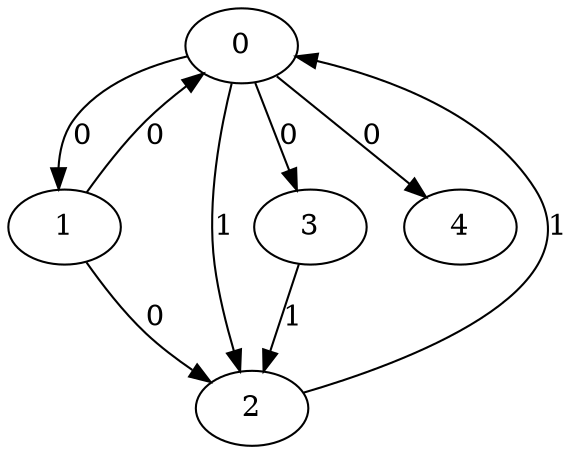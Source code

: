 // Source:424 Canonical: -1 0 1 0 0 0 -1 0 -1 -1 1 -1 -1 -1 -1 -1 -1 1 -1 -1 -1 -1 -1 -1 -1
digraph HRA_from_424_graph_000 {
  0 -> 1 [label="0"];
  0 -> 2 [label="1"];
  0 -> 3 [label="0"];
  1 -> 0 [label="0"];
  1 -> 2 [label="0"];
  2 -> 0 [label="1"];
  3 -> 2 [label="1"];
  0 -> 4 [label="0"];
}

// Source:424 Canonical: -1 0 1 0 0 0 -1 0 -1 -1 1 -1 -1 -1 -1 -1 -1 1 -1 -1 0 -1 -1 -1 -1
digraph HRA_from_424_graph_001 {
  0 -> 1 [label="0"];
  0 -> 2 [label="1"];
  0 -> 3 [label="0"];
  1 -> 0 [label="0"];
  1 -> 2 [label="0"];
  2 -> 0 [label="1"];
  3 -> 2 [label="1"];
  0 -> 4 [label="0"];
  4 -> 0 [label="0"];
}

// Source:424 Canonical: -1 0 1 0 -1 0 -1 0 -1 0 1 -1 -1 -1 -1 -1 -1 1 -1 -1 -1 -1 -1 -1 -1
digraph HRA_from_424_graph_002 {
  0 -> 1 [label="0"];
  0 -> 2 [label="1"];
  0 -> 3 [label="0"];
  1 -> 0 [label="0"];
  1 -> 2 [label="0"];
  2 -> 0 [label="1"];
  3 -> 2 [label="1"];
  1 -> 4 [label="0"];
}

// Source:424 Canonical: -1 0 1 0 0 0 -1 0 -1 0 1 -1 -1 -1 -1 -1 -1 1 -1 -1 -1 -1 -1 -1 -1
digraph HRA_from_424_graph_003 {
  0 -> 1 [label="0"];
  0 -> 2 [label="1"];
  0 -> 3 [label="0"];
  1 -> 0 [label="0"];
  1 -> 2 [label="0"];
  2 -> 0 [label="1"];
  3 -> 2 [label="1"];
  0 -> 4 [label="0"];
  1 -> 4 [label="0"];
}

// Source:424 Canonical: -1 0 1 0 -1 0 -1 0 -1 0 1 -1 -1 -1 -1 -1 -1 1 -1 -1 0 -1 -1 -1 -1
digraph HRA_from_424_graph_004 {
  0 -> 1 [label="0"];
  0 -> 2 [label="1"];
  0 -> 3 [label="0"];
  1 -> 0 [label="0"];
  1 -> 2 [label="0"];
  2 -> 0 [label="1"];
  3 -> 2 [label="1"];
  4 -> 0 [label="0"];
  1 -> 4 [label="0"];
}

// Source:424 Canonical: -1 0 1 0 0 0 -1 0 -1 0 1 -1 -1 -1 -1 -1 -1 1 -1 -1 0 -1 -1 -1 -1
digraph HRA_from_424_graph_005 {
  0 -> 1 [label="0"];
  0 -> 2 [label="1"];
  0 -> 3 [label="0"];
  1 -> 0 [label="0"];
  1 -> 2 [label="0"];
  2 -> 0 [label="1"];
  3 -> 2 [label="1"];
  0 -> 4 [label="0"];
  4 -> 0 [label="0"];
  1 -> 4 [label="0"];
}

// Source:424 Canonical: -1 0 1 0 0 0 -1 0 -1 -1 1 -1 -1 -1 -1 -1 -1 1 -1 -1 -1 0 -1 -1 -1
digraph HRA_from_424_graph_006 {
  0 -> 1 [label="0"];
  0 -> 2 [label="1"];
  0 -> 3 [label="0"];
  1 -> 0 [label="0"];
  1 -> 2 [label="0"];
  2 -> 0 [label="1"];
  3 -> 2 [label="1"];
  0 -> 4 [label="0"];
  4 -> 1 [label="0"];
}

// Source:424 Canonical: -1 0 1 0 0 0 -1 0 -1 -1 1 -1 -1 -1 -1 -1 -1 1 -1 -1 0 0 -1 -1 -1
digraph HRA_from_424_graph_007 {
  0 -> 1 [label="0"];
  0 -> 2 [label="1"];
  0 -> 3 [label="0"];
  1 -> 0 [label="0"];
  1 -> 2 [label="0"];
  2 -> 0 [label="1"];
  3 -> 2 [label="1"];
  0 -> 4 [label="0"];
  4 -> 0 [label="0"];
  4 -> 1 [label="0"];
}

// Source:424 Canonical: -1 0 1 0 -1 0 -1 0 -1 0 1 -1 -1 -1 -1 -1 -1 1 -1 -1 -1 0 -1 -1 -1
digraph HRA_from_424_graph_008 {
  0 -> 1 [label="0"];
  0 -> 2 [label="1"];
  0 -> 3 [label="0"];
  1 -> 0 [label="0"];
  1 -> 2 [label="0"];
  2 -> 0 [label="1"];
  3 -> 2 [label="1"];
  1 -> 4 [label="0"];
  4 -> 1 [label="0"];
}

// Source:424 Canonical: -1 0 1 0 0 0 -1 0 -1 0 1 -1 -1 -1 -1 -1 -1 1 -1 -1 -1 0 -1 -1 -1
digraph HRA_from_424_graph_009 {
  0 -> 1 [label="0"];
  0 -> 2 [label="1"];
  0 -> 3 [label="0"];
  1 -> 0 [label="0"];
  1 -> 2 [label="0"];
  2 -> 0 [label="1"];
  3 -> 2 [label="1"];
  0 -> 4 [label="0"];
  1 -> 4 [label="0"];
  4 -> 1 [label="0"];
}

// Source:424 Canonical: -1 0 1 0 -1 0 -1 0 -1 0 1 -1 -1 -1 -1 -1 -1 1 -1 -1 0 0 -1 -1 -1
digraph HRA_from_424_graph_010 {
  0 -> 1 [label="0"];
  0 -> 2 [label="1"];
  0 -> 3 [label="0"];
  1 -> 0 [label="0"];
  1 -> 2 [label="0"];
  2 -> 0 [label="1"];
  3 -> 2 [label="1"];
  4 -> 0 [label="0"];
  1 -> 4 [label="0"];
  4 -> 1 [label="0"];
}

// Source:424 Canonical: -1 0 1 0 0 0 -1 0 -1 0 1 -1 -1 -1 -1 -1 -1 1 -1 -1 0 0 -1 -1 -1
digraph HRA_from_424_graph_011 {
  0 -> 1 [label="0"];
  0 -> 2 [label="1"];
  0 -> 3 [label="0"];
  1 -> 0 [label="0"];
  1 -> 2 [label="0"];
  2 -> 0 [label="1"];
  3 -> 2 [label="1"];
  0 -> 4 [label="0"];
  4 -> 0 [label="0"];
  1 -> 4 [label="0"];
  4 -> 1 [label="0"];
}

// Source:424 Canonical: -1 0 1 0 -1 0 -1 0 -1 -1 1 -1 -1 -1 0 -1 -1 1 -1 -1 -1 -1 -1 -1 -1
digraph HRA_from_424_graph_012 {
  0 -> 1 [label="0"];
  0 -> 2 [label="1"];
  0 -> 3 [label="0"];
  1 -> 0 [label="0"];
  1 -> 2 [label="0"];
  2 -> 0 [label="1"];
  3 -> 2 [label="1"];
  2 -> 4 [label="0"];
}

// Source:424 Canonical: -1 0 1 0 0 0 -1 0 -1 -1 1 -1 -1 -1 0 -1 -1 1 -1 -1 -1 -1 -1 -1 -1
digraph HRA_from_424_graph_013 {
  0 -> 1 [label="0"];
  0 -> 2 [label="1"];
  0 -> 3 [label="0"];
  1 -> 0 [label="0"];
  1 -> 2 [label="0"];
  2 -> 0 [label="1"];
  3 -> 2 [label="1"];
  0 -> 4 [label="0"];
  2 -> 4 [label="0"];
}

// Source:424 Canonical: -1 0 1 0 -1 0 -1 0 -1 -1 1 -1 -1 -1 0 -1 -1 1 -1 -1 0 -1 -1 -1 -1
digraph HRA_from_424_graph_014 {
  0 -> 1 [label="0"];
  0 -> 2 [label="1"];
  0 -> 3 [label="0"];
  1 -> 0 [label="0"];
  1 -> 2 [label="0"];
  2 -> 0 [label="1"];
  3 -> 2 [label="1"];
  4 -> 0 [label="0"];
  2 -> 4 [label="0"];
}

// Source:424 Canonical: -1 0 1 0 0 0 -1 0 -1 -1 1 -1 -1 -1 0 -1 -1 1 -1 -1 0 -1 -1 -1 -1
digraph HRA_from_424_graph_015 {
  0 -> 1 [label="0"];
  0 -> 2 [label="1"];
  0 -> 3 [label="0"];
  1 -> 0 [label="0"];
  1 -> 2 [label="0"];
  2 -> 0 [label="1"];
  3 -> 2 [label="1"];
  0 -> 4 [label="0"];
  4 -> 0 [label="0"];
  2 -> 4 [label="0"];
}

// Source:424 Canonical: -1 0 1 0 -1 0 -1 0 -1 0 1 -1 -1 -1 0 -1 -1 1 -1 -1 -1 -1 -1 -1 -1
digraph HRA_from_424_graph_016 {
  0 -> 1 [label="0"];
  0 -> 2 [label="1"];
  0 -> 3 [label="0"];
  1 -> 0 [label="0"];
  1 -> 2 [label="0"];
  2 -> 0 [label="1"];
  3 -> 2 [label="1"];
  1 -> 4 [label="0"];
  2 -> 4 [label="0"];
}

// Source:424 Canonical: -1 0 1 0 0 0 -1 0 -1 0 1 -1 -1 -1 0 -1 -1 1 -1 -1 -1 -1 -1 -1 -1
digraph HRA_from_424_graph_017 {
  0 -> 1 [label="0"];
  0 -> 2 [label="1"];
  0 -> 3 [label="0"];
  1 -> 0 [label="0"];
  1 -> 2 [label="0"];
  2 -> 0 [label="1"];
  3 -> 2 [label="1"];
  0 -> 4 [label="0"];
  1 -> 4 [label="0"];
  2 -> 4 [label="0"];
}

// Source:424 Canonical: -1 0 1 0 -1 0 -1 0 -1 0 1 -1 -1 -1 0 -1 -1 1 -1 -1 0 -1 -1 -1 -1
digraph HRA_from_424_graph_018 {
  0 -> 1 [label="0"];
  0 -> 2 [label="1"];
  0 -> 3 [label="0"];
  1 -> 0 [label="0"];
  1 -> 2 [label="0"];
  2 -> 0 [label="1"];
  3 -> 2 [label="1"];
  4 -> 0 [label="0"];
  1 -> 4 [label="0"];
  2 -> 4 [label="0"];
}

// Source:424 Canonical: -1 0 1 0 0 0 -1 0 -1 0 1 -1 -1 -1 0 -1 -1 1 -1 -1 0 -1 -1 -1 -1
digraph HRA_from_424_graph_019 {
  0 -> 1 [label="0"];
  0 -> 2 [label="1"];
  0 -> 3 [label="0"];
  1 -> 0 [label="0"];
  1 -> 2 [label="0"];
  2 -> 0 [label="1"];
  3 -> 2 [label="1"];
  0 -> 4 [label="0"];
  4 -> 0 [label="0"];
  1 -> 4 [label="0"];
  2 -> 4 [label="0"];
}

// Source:424 Canonical: -1 0 1 0 -1 0 -1 0 -1 -1 1 -1 -1 -1 0 -1 -1 1 -1 -1 -1 0 -1 -1 -1
digraph HRA_from_424_graph_020 {
  0 -> 1 [label="0"];
  0 -> 2 [label="1"];
  0 -> 3 [label="0"];
  1 -> 0 [label="0"];
  1 -> 2 [label="0"];
  2 -> 0 [label="1"];
  3 -> 2 [label="1"];
  4 -> 1 [label="0"];
  2 -> 4 [label="0"];
}

// Source:424 Canonical: -1 0 1 0 0 0 -1 0 -1 -1 1 -1 -1 -1 0 -1 -1 1 -1 -1 -1 0 -1 -1 -1
digraph HRA_from_424_graph_021 {
  0 -> 1 [label="0"];
  0 -> 2 [label="1"];
  0 -> 3 [label="0"];
  1 -> 0 [label="0"];
  1 -> 2 [label="0"];
  2 -> 0 [label="1"];
  3 -> 2 [label="1"];
  0 -> 4 [label="0"];
  4 -> 1 [label="0"];
  2 -> 4 [label="0"];
}

// Source:424 Canonical: -1 0 1 0 -1 0 -1 0 -1 -1 1 -1 -1 -1 0 -1 -1 1 -1 -1 0 0 -1 -1 -1
digraph HRA_from_424_graph_022 {
  0 -> 1 [label="0"];
  0 -> 2 [label="1"];
  0 -> 3 [label="0"];
  1 -> 0 [label="0"];
  1 -> 2 [label="0"];
  2 -> 0 [label="1"];
  3 -> 2 [label="1"];
  4 -> 0 [label="0"];
  4 -> 1 [label="0"];
  2 -> 4 [label="0"];
}

// Source:424 Canonical: -1 0 1 0 0 0 -1 0 -1 -1 1 -1 -1 -1 0 -1 -1 1 -1 -1 0 0 -1 -1 -1
digraph HRA_from_424_graph_023 {
  0 -> 1 [label="0"];
  0 -> 2 [label="1"];
  0 -> 3 [label="0"];
  1 -> 0 [label="0"];
  1 -> 2 [label="0"];
  2 -> 0 [label="1"];
  3 -> 2 [label="1"];
  0 -> 4 [label="0"];
  4 -> 0 [label="0"];
  4 -> 1 [label="0"];
  2 -> 4 [label="0"];
}

// Source:424 Canonical: -1 0 1 0 -1 0 -1 0 -1 0 1 -1 -1 -1 0 -1 -1 1 -1 -1 -1 0 -1 -1 -1
digraph HRA_from_424_graph_024 {
  0 -> 1 [label="0"];
  0 -> 2 [label="1"];
  0 -> 3 [label="0"];
  1 -> 0 [label="0"];
  1 -> 2 [label="0"];
  2 -> 0 [label="1"];
  3 -> 2 [label="1"];
  1 -> 4 [label="0"];
  4 -> 1 [label="0"];
  2 -> 4 [label="0"];
}

// Source:424 Canonical: -1 0 1 0 0 0 -1 0 -1 0 1 -1 -1 -1 0 -1 -1 1 -1 -1 -1 0 -1 -1 -1
digraph HRA_from_424_graph_025 {
  0 -> 1 [label="0"];
  0 -> 2 [label="1"];
  0 -> 3 [label="0"];
  1 -> 0 [label="0"];
  1 -> 2 [label="0"];
  2 -> 0 [label="1"];
  3 -> 2 [label="1"];
  0 -> 4 [label="0"];
  1 -> 4 [label="0"];
  4 -> 1 [label="0"];
  2 -> 4 [label="0"];
}

// Source:424 Canonical: -1 0 1 0 -1 0 -1 0 -1 0 1 -1 -1 -1 0 -1 -1 1 -1 -1 0 0 -1 -1 -1
digraph HRA_from_424_graph_026 {
  0 -> 1 [label="0"];
  0 -> 2 [label="1"];
  0 -> 3 [label="0"];
  1 -> 0 [label="0"];
  1 -> 2 [label="0"];
  2 -> 0 [label="1"];
  3 -> 2 [label="1"];
  4 -> 0 [label="0"];
  1 -> 4 [label="0"];
  4 -> 1 [label="0"];
  2 -> 4 [label="0"];
}

// Source:424 Canonical: -1 0 1 0 0 0 -1 0 -1 0 1 -1 -1 -1 0 -1 -1 1 -1 -1 0 0 -1 -1 -1
digraph HRA_from_424_graph_027 {
  0 -> 1 [label="0"];
  0 -> 2 [label="1"];
  0 -> 3 [label="0"];
  1 -> 0 [label="0"];
  1 -> 2 [label="0"];
  2 -> 0 [label="1"];
  3 -> 2 [label="1"];
  0 -> 4 [label="0"];
  4 -> 0 [label="0"];
  1 -> 4 [label="0"];
  4 -> 1 [label="0"];
  2 -> 4 [label="0"];
}

// Source:424 Canonical: -1 0 1 0 0 0 -1 0 -1 -1 1 -1 -1 -1 -1 -1 -1 1 -1 -1 -1 -1 0 -1 -1
digraph HRA_from_424_graph_028 {
  0 -> 1 [label="0"];
  0 -> 2 [label="1"];
  0 -> 3 [label="0"];
  1 -> 0 [label="0"];
  1 -> 2 [label="0"];
  2 -> 0 [label="1"];
  3 -> 2 [label="1"];
  0 -> 4 [label="0"];
  4 -> 2 [label="0"];
}

// Source:424 Canonical: -1 0 1 0 0 0 -1 0 -1 -1 1 -1 -1 -1 -1 -1 -1 1 -1 -1 0 -1 0 -1 -1
digraph HRA_from_424_graph_029 {
  0 -> 1 [label="0"];
  0 -> 2 [label="1"];
  0 -> 3 [label="0"];
  1 -> 0 [label="0"];
  1 -> 2 [label="0"];
  2 -> 0 [label="1"];
  3 -> 2 [label="1"];
  0 -> 4 [label="0"];
  4 -> 0 [label="0"];
  4 -> 2 [label="0"];
}

// Source:424 Canonical: -1 0 1 0 -1 0 -1 0 -1 0 1 -1 -1 -1 -1 -1 -1 1 -1 -1 -1 -1 0 -1 -1
digraph HRA_from_424_graph_030 {
  0 -> 1 [label="0"];
  0 -> 2 [label="1"];
  0 -> 3 [label="0"];
  1 -> 0 [label="0"];
  1 -> 2 [label="0"];
  2 -> 0 [label="1"];
  3 -> 2 [label="1"];
  1 -> 4 [label="0"];
  4 -> 2 [label="0"];
}

// Source:424 Canonical: -1 0 1 0 0 0 -1 0 -1 0 1 -1 -1 -1 -1 -1 -1 1 -1 -1 -1 -1 0 -1 -1
digraph HRA_from_424_graph_031 {
  0 -> 1 [label="0"];
  0 -> 2 [label="1"];
  0 -> 3 [label="0"];
  1 -> 0 [label="0"];
  1 -> 2 [label="0"];
  2 -> 0 [label="1"];
  3 -> 2 [label="1"];
  0 -> 4 [label="0"];
  1 -> 4 [label="0"];
  4 -> 2 [label="0"];
}

// Source:424 Canonical: -1 0 1 0 -1 0 -1 0 -1 0 1 -1 -1 -1 -1 -1 -1 1 -1 -1 0 -1 0 -1 -1
digraph HRA_from_424_graph_032 {
  0 -> 1 [label="0"];
  0 -> 2 [label="1"];
  0 -> 3 [label="0"];
  1 -> 0 [label="0"];
  1 -> 2 [label="0"];
  2 -> 0 [label="1"];
  3 -> 2 [label="1"];
  4 -> 0 [label="0"];
  1 -> 4 [label="0"];
  4 -> 2 [label="0"];
}

// Source:424 Canonical: -1 0 1 0 0 0 -1 0 -1 0 1 -1 -1 -1 -1 -1 -1 1 -1 -1 0 -1 0 -1 -1
digraph HRA_from_424_graph_033 {
  0 -> 1 [label="0"];
  0 -> 2 [label="1"];
  0 -> 3 [label="0"];
  1 -> 0 [label="0"];
  1 -> 2 [label="0"];
  2 -> 0 [label="1"];
  3 -> 2 [label="1"];
  0 -> 4 [label="0"];
  4 -> 0 [label="0"];
  1 -> 4 [label="0"];
  4 -> 2 [label="0"];
}

// Source:424 Canonical: -1 0 1 0 0 0 -1 0 -1 -1 1 -1 -1 -1 -1 -1 -1 1 -1 -1 -1 0 0 -1 -1
digraph HRA_from_424_graph_034 {
  0 -> 1 [label="0"];
  0 -> 2 [label="1"];
  0 -> 3 [label="0"];
  1 -> 0 [label="0"];
  1 -> 2 [label="0"];
  2 -> 0 [label="1"];
  3 -> 2 [label="1"];
  0 -> 4 [label="0"];
  4 -> 1 [label="0"];
  4 -> 2 [label="0"];
}

// Source:424 Canonical: -1 0 1 0 0 0 -1 0 -1 -1 1 -1 -1 -1 -1 -1 -1 1 -1 -1 0 0 0 -1 -1
digraph HRA_from_424_graph_035 {
  0 -> 1 [label="0"];
  0 -> 2 [label="1"];
  0 -> 3 [label="0"];
  1 -> 0 [label="0"];
  1 -> 2 [label="0"];
  2 -> 0 [label="1"];
  3 -> 2 [label="1"];
  0 -> 4 [label="0"];
  4 -> 0 [label="0"];
  4 -> 1 [label="0"];
  4 -> 2 [label="0"];
}

// Source:424 Canonical: -1 0 1 0 -1 0 -1 0 -1 0 1 -1 -1 -1 -1 -1 -1 1 -1 -1 -1 0 0 -1 -1
digraph HRA_from_424_graph_036 {
  0 -> 1 [label="0"];
  0 -> 2 [label="1"];
  0 -> 3 [label="0"];
  1 -> 0 [label="0"];
  1 -> 2 [label="0"];
  2 -> 0 [label="1"];
  3 -> 2 [label="1"];
  1 -> 4 [label="0"];
  4 -> 1 [label="0"];
  4 -> 2 [label="0"];
}

// Source:424 Canonical: -1 0 1 0 0 0 -1 0 -1 0 1 -1 -1 -1 -1 -1 -1 1 -1 -1 -1 0 0 -1 -1
digraph HRA_from_424_graph_037 {
  0 -> 1 [label="0"];
  0 -> 2 [label="1"];
  0 -> 3 [label="0"];
  1 -> 0 [label="0"];
  1 -> 2 [label="0"];
  2 -> 0 [label="1"];
  3 -> 2 [label="1"];
  0 -> 4 [label="0"];
  1 -> 4 [label="0"];
  4 -> 1 [label="0"];
  4 -> 2 [label="0"];
}

// Source:424 Canonical: -1 0 1 0 -1 0 -1 0 -1 0 1 -1 -1 -1 -1 -1 -1 1 -1 -1 0 0 0 -1 -1
digraph HRA_from_424_graph_038 {
  0 -> 1 [label="0"];
  0 -> 2 [label="1"];
  0 -> 3 [label="0"];
  1 -> 0 [label="0"];
  1 -> 2 [label="0"];
  2 -> 0 [label="1"];
  3 -> 2 [label="1"];
  4 -> 0 [label="0"];
  1 -> 4 [label="0"];
  4 -> 1 [label="0"];
  4 -> 2 [label="0"];
}

// Source:424 Canonical: -1 0 1 0 0 0 -1 0 -1 0 1 -1 -1 -1 -1 -1 -1 1 -1 -1 0 0 0 -1 -1
digraph HRA_from_424_graph_039 {
  0 -> 1 [label="0"];
  0 -> 2 [label="1"];
  0 -> 3 [label="0"];
  1 -> 0 [label="0"];
  1 -> 2 [label="0"];
  2 -> 0 [label="1"];
  3 -> 2 [label="1"];
  0 -> 4 [label="0"];
  4 -> 0 [label="0"];
  1 -> 4 [label="0"];
  4 -> 1 [label="0"];
  4 -> 2 [label="0"];
}

// Source:424 Canonical: -1 0 1 0 -1 0 -1 0 -1 -1 1 -1 -1 -1 0 -1 -1 1 -1 -1 -1 -1 0 -1 -1
digraph HRA_from_424_graph_040 {
  0 -> 1 [label="0"];
  0 -> 2 [label="1"];
  0 -> 3 [label="0"];
  1 -> 0 [label="0"];
  1 -> 2 [label="0"];
  2 -> 0 [label="1"];
  3 -> 2 [label="1"];
  2 -> 4 [label="0"];
  4 -> 2 [label="0"];
}

// Source:424 Canonical: -1 0 1 0 0 0 -1 0 -1 -1 1 -1 -1 -1 0 -1 -1 1 -1 -1 -1 -1 0 -1 -1
digraph HRA_from_424_graph_041 {
  0 -> 1 [label="0"];
  0 -> 2 [label="1"];
  0 -> 3 [label="0"];
  1 -> 0 [label="0"];
  1 -> 2 [label="0"];
  2 -> 0 [label="1"];
  3 -> 2 [label="1"];
  0 -> 4 [label="0"];
  2 -> 4 [label="0"];
  4 -> 2 [label="0"];
}

// Source:424 Canonical: -1 0 1 0 -1 0 -1 0 -1 -1 1 -1 -1 -1 0 -1 -1 1 -1 -1 0 -1 0 -1 -1
digraph HRA_from_424_graph_042 {
  0 -> 1 [label="0"];
  0 -> 2 [label="1"];
  0 -> 3 [label="0"];
  1 -> 0 [label="0"];
  1 -> 2 [label="0"];
  2 -> 0 [label="1"];
  3 -> 2 [label="1"];
  4 -> 0 [label="0"];
  2 -> 4 [label="0"];
  4 -> 2 [label="0"];
}

// Source:424 Canonical: -1 0 1 0 0 0 -1 0 -1 -1 1 -1 -1 -1 0 -1 -1 1 -1 -1 0 -1 0 -1 -1
digraph HRA_from_424_graph_043 {
  0 -> 1 [label="0"];
  0 -> 2 [label="1"];
  0 -> 3 [label="0"];
  1 -> 0 [label="0"];
  1 -> 2 [label="0"];
  2 -> 0 [label="1"];
  3 -> 2 [label="1"];
  0 -> 4 [label="0"];
  4 -> 0 [label="0"];
  2 -> 4 [label="0"];
  4 -> 2 [label="0"];
}

// Source:424 Canonical: -1 0 1 0 -1 0 -1 0 -1 0 1 -1 -1 -1 0 -1 -1 1 -1 -1 -1 -1 0 -1 -1
digraph HRA_from_424_graph_044 {
  0 -> 1 [label="0"];
  0 -> 2 [label="1"];
  0 -> 3 [label="0"];
  1 -> 0 [label="0"];
  1 -> 2 [label="0"];
  2 -> 0 [label="1"];
  3 -> 2 [label="1"];
  1 -> 4 [label="0"];
  2 -> 4 [label="0"];
  4 -> 2 [label="0"];
}

// Source:424 Canonical: -1 0 1 0 0 0 -1 0 -1 0 1 -1 -1 -1 0 -1 -1 1 -1 -1 -1 -1 0 -1 -1
digraph HRA_from_424_graph_045 {
  0 -> 1 [label="0"];
  0 -> 2 [label="1"];
  0 -> 3 [label="0"];
  1 -> 0 [label="0"];
  1 -> 2 [label="0"];
  2 -> 0 [label="1"];
  3 -> 2 [label="1"];
  0 -> 4 [label="0"];
  1 -> 4 [label="0"];
  2 -> 4 [label="0"];
  4 -> 2 [label="0"];
}

// Source:424 Canonical: -1 0 1 0 -1 0 -1 0 -1 0 1 -1 -1 -1 0 -1 -1 1 -1 -1 0 -1 0 -1 -1
digraph HRA_from_424_graph_046 {
  0 -> 1 [label="0"];
  0 -> 2 [label="1"];
  0 -> 3 [label="0"];
  1 -> 0 [label="0"];
  1 -> 2 [label="0"];
  2 -> 0 [label="1"];
  3 -> 2 [label="1"];
  4 -> 0 [label="0"];
  1 -> 4 [label="0"];
  2 -> 4 [label="0"];
  4 -> 2 [label="0"];
}

// Source:424 Canonical: -1 0 1 0 0 0 -1 0 -1 0 1 -1 -1 -1 0 -1 -1 1 -1 -1 0 -1 0 -1 -1
digraph HRA_from_424_graph_047 {
  0 -> 1 [label="0"];
  0 -> 2 [label="1"];
  0 -> 3 [label="0"];
  1 -> 0 [label="0"];
  1 -> 2 [label="0"];
  2 -> 0 [label="1"];
  3 -> 2 [label="1"];
  0 -> 4 [label="0"];
  4 -> 0 [label="0"];
  1 -> 4 [label="0"];
  2 -> 4 [label="0"];
  4 -> 2 [label="0"];
}

// Source:424 Canonical: -1 0 1 0 -1 0 -1 0 -1 -1 1 -1 -1 -1 0 -1 -1 1 -1 -1 -1 0 0 -1 -1
digraph HRA_from_424_graph_048 {
  0 -> 1 [label="0"];
  0 -> 2 [label="1"];
  0 -> 3 [label="0"];
  1 -> 0 [label="0"];
  1 -> 2 [label="0"];
  2 -> 0 [label="1"];
  3 -> 2 [label="1"];
  4 -> 1 [label="0"];
  2 -> 4 [label="0"];
  4 -> 2 [label="0"];
}

// Source:424 Canonical: -1 0 1 0 0 0 -1 0 -1 -1 1 -1 -1 -1 0 -1 -1 1 -1 -1 -1 0 0 -1 -1
digraph HRA_from_424_graph_049 {
  0 -> 1 [label="0"];
  0 -> 2 [label="1"];
  0 -> 3 [label="0"];
  1 -> 0 [label="0"];
  1 -> 2 [label="0"];
  2 -> 0 [label="1"];
  3 -> 2 [label="1"];
  0 -> 4 [label="0"];
  4 -> 1 [label="0"];
  2 -> 4 [label="0"];
  4 -> 2 [label="0"];
}

// Source:424 Canonical: -1 0 1 0 -1 0 -1 0 -1 -1 1 -1 -1 -1 0 -1 -1 1 -1 -1 0 0 0 -1 -1
digraph HRA_from_424_graph_050 {
  0 -> 1 [label="0"];
  0 -> 2 [label="1"];
  0 -> 3 [label="0"];
  1 -> 0 [label="0"];
  1 -> 2 [label="0"];
  2 -> 0 [label="1"];
  3 -> 2 [label="1"];
  4 -> 0 [label="0"];
  4 -> 1 [label="0"];
  2 -> 4 [label="0"];
  4 -> 2 [label="0"];
}

// Source:424 Canonical: -1 0 1 0 0 0 -1 0 -1 -1 1 -1 -1 -1 0 -1 -1 1 -1 -1 0 0 0 -1 -1
digraph HRA_from_424_graph_051 {
  0 -> 1 [label="0"];
  0 -> 2 [label="1"];
  0 -> 3 [label="0"];
  1 -> 0 [label="0"];
  1 -> 2 [label="0"];
  2 -> 0 [label="1"];
  3 -> 2 [label="1"];
  0 -> 4 [label="0"];
  4 -> 0 [label="0"];
  4 -> 1 [label="0"];
  2 -> 4 [label="0"];
  4 -> 2 [label="0"];
}

// Source:424 Canonical: -1 0 1 0 -1 0 -1 0 -1 0 1 -1 -1 -1 0 -1 -1 1 -1 -1 -1 0 0 -1 -1
digraph HRA_from_424_graph_052 {
  0 -> 1 [label="0"];
  0 -> 2 [label="1"];
  0 -> 3 [label="0"];
  1 -> 0 [label="0"];
  1 -> 2 [label="0"];
  2 -> 0 [label="1"];
  3 -> 2 [label="1"];
  1 -> 4 [label="0"];
  4 -> 1 [label="0"];
  2 -> 4 [label="0"];
  4 -> 2 [label="0"];
}

// Source:424 Canonical: -1 0 1 0 0 0 -1 0 -1 0 1 -1 -1 -1 0 -1 -1 1 -1 -1 -1 0 0 -1 -1
digraph HRA_from_424_graph_053 {
  0 -> 1 [label="0"];
  0 -> 2 [label="1"];
  0 -> 3 [label="0"];
  1 -> 0 [label="0"];
  1 -> 2 [label="0"];
  2 -> 0 [label="1"];
  3 -> 2 [label="1"];
  0 -> 4 [label="0"];
  1 -> 4 [label="0"];
  4 -> 1 [label="0"];
  2 -> 4 [label="0"];
  4 -> 2 [label="0"];
}

// Source:424 Canonical: -1 0 1 0 -1 0 -1 0 -1 0 1 -1 -1 -1 0 -1 -1 1 -1 -1 0 0 0 -1 -1
digraph HRA_from_424_graph_054 {
  0 -> 1 [label="0"];
  0 -> 2 [label="1"];
  0 -> 3 [label="0"];
  1 -> 0 [label="0"];
  1 -> 2 [label="0"];
  2 -> 0 [label="1"];
  3 -> 2 [label="1"];
  4 -> 0 [label="0"];
  1 -> 4 [label="0"];
  4 -> 1 [label="0"];
  2 -> 4 [label="0"];
  4 -> 2 [label="0"];
}

// Source:424 Canonical: -1 0 1 0 0 0 -1 0 -1 0 1 -1 -1 -1 0 -1 -1 1 -1 -1 0 0 0 -1 -1
digraph HRA_from_424_graph_055 {
  0 -> 1 [label="0"];
  0 -> 2 [label="1"];
  0 -> 3 [label="0"];
  1 -> 0 [label="0"];
  1 -> 2 [label="0"];
  2 -> 0 [label="1"];
  3 -> 2 [label="1"];
  0 -> 4 [label="0"];
  4 -> 0 [label="0"];
  1 -> 4 [label="0"];
  4 -> 1 [label="0"];
  2 -> 4 [label="0"];
  4 -> 2 [label="0"];
}

// Source:424 Canonical: -1 0 1 0 -1 0 -1 0 -1 -1 1 -1 -1 -1 -1 -1 -1 1 -1 0 -1 -1 -1 -1 -1
digraph HRA_from_424_graph_056 {
  0 -> 1 [label="0"];
  0 -> 2 [label="1"];
  0 -> 3 [label="0"];
  1 -> 0 [label="0"];
  1 -> 2 [label="0"];
  2 -> 0 [label="1"];
  3 -> 2 [label="1"];
  3 -> 4 [label="0"];
}

// Source:424 Canonical: -1 0 1 0 0 0 -1 0 -1 -1 1 -1 -1 -1 -1 -1 -1 1 -1 0 -1 -1 -1 -1 -1
digraph HRA_from_424_graph_057 {
  0 -> 1 [label="0"];
  0 -> 2 [label="1"];
  0 -> 3 [label="0"];
  1 -> 0 [label="0"];
  1 -> 2 [label="0"];
  2 -> 0 [label="1"];
  3 -> 2 [label="1"];
  0 -> 4 [label="0"];
  3 -> 4 [label="0"];
}

// Source:424 Canonical: -1 0 1 0 -1 0 -1 0 -1 -1 1 -1 -1 -1 -1 -1 -1 1 -1 0 0 -1 -1 -1 -1
digraph HRA_from_424_graph_058 {
  0 -> 1 [label="0"];
  0 -> 2 [label="1"];
  0 -> 3 [label="0"];
  1 -> 0 [label="0"];
  1 -> 2 [label="0"];
  2 -> 0 [label="1"];
  3 -> 2 [label="1"];
  4 -> 0 [label="0"];
  3 -> 4 [label="0"];
}

// Source:424 Canonical: -1 0 1 0 0 0 -1 0 -1 -1 1 -1 -1 -1 -1 -1 -1 1 -1 0 0 -1 -1 -1 -1
digraph HRA_from_424_graph_059 {
  0 -> 1 [label="0"];
  0 -> 2 [label="1"];
  0 -> 3 [label="0"];
  1 -> 0 [label="0"];
  1 -> 2 [label="0"];
  2 -> 0 [label="1"];
  3 -> 2 [label="1"];
  0 -> 4 [label="0"];
  4 -> 0 [label="0"];
  3 -> 4 [label="0"];
}

// Source:424 Canonical: -1 0 1 0 -1 0 -1 0 -1 0 1 -1 -1 -1 -1 -1 -1 1 -1 0 -1 -1 -1 -1 -1
digraph HRA_from_424_graph_060 {
  0 -> 1 [label="0"];
  0 -> 2 [label="1"];
  0 -> 3 [label="0"];
  1 -> 0 [label="0"];
  1 -> 2 [label="0"];
  2 -> 0 [label="1"];
  3 -> 2 [label="1"];
  1 -> 4 [label="0"];
  3 -> 4 [label="0"];
}

// Source:424 Canonical: -1 0 1 0 0 0 -1 0 -1 0 1 -1 -1 -1 -1 -1 -1 1 -1 0 -1 -1 -1 -1 -1
digraph HRA_from_424_graph_061 {
  0 -> 1 [label="0"];
  0 -> 2 [label="1"];
  0 -> 3 [label="0"];
  1 -> 0 [label="0"];
  1 -> 2 [label="0"];
  2 -> 0 [label="1"];
  3 -> 2 [label="1"];
  0 -> 4 [label="0"];
  1 -> 4 [label="0"];
  3 -> 4 [label="0"];
}

// Source:424 Canonical: -1 0 1 0 -1 0 -1 0 -1 0 1 -1 -1 -1 -1 -1 -1 1 -1 0 0 -1 -1 -1 -1
digraph HRA_from_424_graph_062 {
  0 -> 1 [label="0"];
  0 -> 2 [label="1"];
  0 -> 3 [label="0"];
  1 -> 0 [label="0"];
  1 -> 2 [label="0"];
  2 -> 0 [label="1"];
  3 -> 2 [label="1"];
  4 -> 0 [label="0"];
  1 -> 4 [label="0"];
  3 -> 4 [label="0"];
}

// Source:424 Canonical: -1 0 1 0 0 0 -1 0 -1 0 1 -1 -1 -1 -1 -1 -1 1 -1 0 0 -1 -1 -1 -1
digraph HRA_from_424_graph_063 {
  0 -> 1 [label="0"];
  0 -> 2 [label="1"];
  0 -> 3 [label="0"];
  1 -> 0 [label="0"];
  1 -> 2 [label="0"];
  2 -> 0 [label="1"];
  3 -> 2 [label="1"];
  0 -> 4 [label="0"];
  4 -> 0 [label="0"];
  1 -> 4 [label="0"];
  3 -> 4 [label="0"];
}

// Source:424 Canonical: -1 0 1 0 -1 0 -1 0 -1 -1 1 -1 -1 -1 -1 -1 -1 1 -1 0 -1 0 -1 -1 -1
digraph HRA_from_424_graph_064 {
  0 -> 1 [label="0"];
  0 -> 2 [label="1"];
  0 -> 3 [label="0"];
  1 -> 0 [label="0"];
  1 -> 2 [label="0"];
  2 -> 0 [label="1"];
  3 -> 2 [label="1"];
  4 -> 1 [label="0"];
  3 -> 4 [label="0"];
}

// Source:424 Canonical: -1 0 1 0 0 0 -1 0 -1 -1 1 -1 -1 -1 -1 -1 -1 1 -1 0 -1 0 -1 -1 -1
digraph HRA_from_424_graph_065 {
  0 -> 1 [label="0"];
  0 -> 2 [label="1"];
  0 -> 3 [label="0"];
  1 -> 0 [label="0"];
  1 -> 2 [label="0"];
  2 -> 0 [label="1"];
  3 -> 2 [label="1"];
  0 -> 4 [label="0"];
  4 -> 1 [label="0"];
  3 -> 4 [label="0"];
}

// Source:424 Canonical: -1 0 1 0 -1 0 -1 0 -1 -1 1 -1 -1 -1 -1 -1 -1 1 -1 0 0 0 -1 -1 -1
digraph HRA_from_424_graph_066 {
  0 -> 1 [label="0"];
  0 -> 2 [label="1"];
  0 -> 3 [label="0"];
  1 -> 0 [label="0"];
  1 -> 2 [label="0"];
  2 -> 0 [label="1"];
  3 -> 2 [label="1"];
  4 -> 0 [label="0"];
  4 -> 1 [label="0"];
  3 -> 4 [label="0"];
}

// Source:424 Canonical: -1 0 1 0 0 0 -1 0 -1 -1 1 -1 -1 -1 -1 -1 -1 1 -1 0 0 0 -1 -1 -1
digraph HRA_from_424_graph_067 {
  0 -> 1 [label="0"];
  0 -> 2 [label="1"];
  0 -> 3 [label="0"];
  1 -> 0 [label="0"];
  1 -> 2 [label="0"];
  2 -> 0 [label="1"];
  3 -> 2 [label="1"];
  0 -> 4 [label="0"];
  4 -> 0 [label="0"];
  4 -> 1 [label="0"];
  3 -> 4 [label="0"];
}

// Source:424 Canonical: -1 0 1 0 -1 0 -1 0 -1 0 1 -1 -1 -1 -1 -1 -1 1 -1 0 -1 0 -1 -1 -1
digraph HRA_from_424_graph_068 {
  0 -> 1 [label="0"];
  0 -> 2 [label="1"];
  0 -> 3 [label="0"];
  1 -> 0 [label="0"];
  1 -> 2 [label="0"];
  2 -> 0 [label="1"];
  3 -> 2 [label="1"];
  1 -> 4 [label="0"];
  4 -> 1 [label="0"];
  3 -> 4 [label="0"];
}

// Source:424 Canonical: -1 0 1 0 0 0 -1 0 -1 0 1 -1 -1 -1 -1 -1 -1 1 -1 0 -1 0 -1 -1 -1
digraph HRA_from_424_graph_069 {
  0 -> 1 [label="0"];
  0 -> 2 [label="1"];
  0 -> 3 [label="0"];
  1 -> 0 [label="0"];
  1 -> 2 [label="0"];
  2 -> 0 [label="1"];
  3 -> 2 [label="1"];
  0 -> 4 [label="0"];
  1 -> 4 [label="0"];
  4 -> 1 [label="0"];
  3 -> 4 [label="0"];
}

// Source:424 Canonical: -1 0 1 0 -1 0 -1 0 -1 0 1 -1 -1 -1 -1 -1 -1 1 -1 0 0 0 -1 -1 -1
digraph HRA_from_424_graph_070 {
  0 -> 1 [label="0"];
  0 -> 2 [label="1"];
  0 -> 3 [label="0"];
  1 -> 0 [label="0"];
  1 -> 2 [label="0"];
  2 -> 0 [label="1"];
  3 -> 2 [label="1"];
  4 -> 0 [label="0"];
  1 -> 4 [label="0"];
  4 -> 1 [label="0"];
  3 -> 4 [label="0"];
}

// Source:424 Canonical: -1 0 1 0 0 0 -1 0 -1 0 1 -1 -1 -1 -1 -1 -1 1 -1 0 0 0 -1 -1 -1
digraph HRA_from_424_graph_071 {
  0 -> 1 [label="0"];
  0 -> 2 [label="1"];
  0 -> 3 [label="0"];
  1 -> 0 [label="0"];
  1 -> 2 [label="0"];
  2 -> 0 [label="1"];
  3 -> 2 [label="1"];
  0 -> 4 [label="0"];
  4 -> 0 [label="0"];
  1 -> 4 [label="0"];
  4 -> 1 [label="0"];
  3 -> 4 [label="0"];
}

// Source:424 Canonical: -1 0 1 0 -1 0 -1 0 -1 -1 1 -1 -1 -1 0 -1 -1 1 -1 0 -1 -1 -1 -1 -1
digraph HRA_from_424_graph_072 {
  0 -> 1 [label="0"];
  0 -> 2 [label="1"];
  0 -> 3 [label="0"];
  1 -> 0 [label="0"];
  1 -> 2 [label="0"];
  2 -> 0 [label="1"];
  3 -> 2 [label="1"];
  2 -> 4 [label="0"];
  3 -> 4 [label="0"];
}

// Source:424 Canonical: -1 0 1 0 0 0 -1 0 -1 -1 1 -1 -1 -1 0 -1 -1 1 -1 0 -1 -1 -1 -1 -1
digraph HRA_from_424_graph_073 {
  0 -> 1 [label="0"];
  0 -> 2 [label="1"];
  0 -> 3 [label="0"];
  1 -> 0 [label="0"];
  1 -> 2 [label="0"];
  2 -> 0 [label="1"];
  3 -> 2 [label="1"];
  0 -> 4 [label="0"];
  2 -> 4 [label="0"];
  3 -> 4 [label="0"];
}

// Source:424 Canonical: -1 0 1 0 -1 0 -1 0 -1 -1 1 -1 -1 -1 0 -1 -1 1 -1 0 0 -1 -1 -1 -1
digraph HRA_from_424_graph_074 {
  0 -> 1 [label="0"];
  0 -> 2 [label="1"];
  0 -> 3 [label="0"];
  1 -> 0 [label="0"];
  1 -> 2 [label="0"];
  2 -> 0 [label="1"];
  3 -> 2 [label="1"];
  4 -> 0 [label="0"];
  2 -> 4 [label="0"];
  3 -> 4 [label="0"];
}

// Source:424 Canonical: -1 0 1 0 0 0 -1 0 -1 -1 1 -1 -1 -1 0 -1 -1 1 -1 0 0 -1 -1 -1 -1
digraph HRA_from_424_graph_075 {
  0 -> 1 [label="0"];
  0 -> 2 [label="1"];
  0 -> 3 [label="0"];
  1 -> 0 [label="0"];
  1 -> 2 [label="0"];
  2 -> 0 [label="1"];
  3 -> 2 [label="1"];
  0 -> 4 [label="0"];
  4 -> 0 [label="0"];
  2 -> 4 [label="0"];
  3 -> 4 [label="0"];
}

// Source:424 Canonical: -1 0 1 0 -1 0 -1 0 -1 0 1 -1 -1 -1 0 -1 -1 1 -1 0 -1 -1 -1 -1 -1
digraph HRA_from_424_graph_076 {
  0 -> 1 [label="0"];
  0 -> 2 [label="1"];
  0 -> 3 [label="0"];
  1 -> 0 [label="0"];
  1 -> 2 [label="0"];
  2 -> 0 [label="1"];
  3 -> 2 [label="1"];
  1 -> 4 [label="0"];
  2 -> 4 [label="0"];
  3 -> 4 [label="0"];
}

// Source:424 Canonical: -1 0 1 0 0 0 -1 0 -1 0 1 -1 -1 -1 0 -1 -1 1 -1 0 -1 -1 -1 -1 -1
digraph HRA_from_424_graph_077 {
  0 -> 1 [label="0"];
  0 -> 2 [label="1"];
  0 -> 3 [label="0"];
  1 -> 0 [label="0"];
  1 -> 2 [label="0"];
  2 -> 0 [label="1"];
  3 -> 2 [label="1"];
  0 -> 4 [label="0"];
  1 -> 4 [label="0"];
  2 -> 4 [label="0"];
  3 -> 4 [label="0"];
}

// Source:424 Canonical: -1 0 1 0 -1 0 -1 0 -1 0 1 -1 -1 -1 0 -1 -1 1 -1 0 0 -1 -1 -1 -1
digraph HRA_from_424_graph_078 {
  0 -> 1 [label="0"];
  0 -> 2 [label="1"];
  0 -> 3 [label="0"];
  1 -> 0 [label="0"];
  1 -> 2 [label="0"];
  2 -> 0 [label="1"];
  3 -> 2 [label="1"];
  4 -> 0 [label="0"];
  1 -> 4 [label="0"];
  2 -> 4 [label="0"];
  3 -> 4 [label="0"];
}

// Source:424 Canonical: -1 0 1 0 0 0 -1 0 -1 0 1 -1 -1 -1 0 -1 -1 1 -1 0 0 -1 -1 -1 -1
digraph HRA_from_424_graph_079 {
  0 -> 1 [label="0"];
  0 -> 2 [label="1"];
  0 -> 3 [label="0"];
  1 -> 0 [label="0"];
  1 -> 2 [label="0"];
  2 -> 0 [label="1"];
  3 -> 2 [label="1"];
  0 -> 4 [label="0"];
  4 -> 0 [label="0"];
  1 -> 4 [label="0"];
  2 -> 4 [label="0"];
  3 -> 4 [label="0"];
}

// Source:424 Canonical: -1 0 1 0 -1 0 -1 0 -1 -1 1 -1 -1 -1 0 -1 -1 1 -1 0 -1 0 -1 -1 -1
digraph HRA_from_424_graph_080 {
  0 -> 1 [label="0"];
  0 -> 2 [label="1"];
  0 -> 3 [label="0"];
  1 -> 0 [label="0"];
  1 -> 2 [label="0"];
  2 -> 0 [label="1"];
  3 -> 2 [label="1"];
  4 -> 1 [label="0"];
  2 -> 4 [label="0"];
  3 -> 4 [label="0"];
}

// Source:424 Canonical: -1 0 1 0 0 0 -1 0 -1 -1 1 -1 -1 -1 0 -1 -1 1 -1 0 -1 0 -1 -1 -1
digraph HRA_from_424_graph_081 {
  0 -> 1 [label="0"];
  0 -> 2 [label="1"];
  0 -> 3 [label="0"];
  1 -> 0 [label="0"];
  1 -> 2 [label="0"];
  2 -> 0 [label="1"];
  3 -> 2 [label="1"];
  0 -> 4 [label="0"];
  4 -> 1 [label="0"];
  2 -> 4 [label="0"];
  3 -> 4 [label="0"];
}

// Source:424 Canonical: -1 0 1 0 -1 0 -1 0 -1 -1 1 -1 -1 -1 0 -1 -1 1 -1 0 0 0 -1 -1 -1
digraph HRA_from_424_graph_082 {
  0 -> 1 [label="0"];
  0 -> 2 [label="1"];
  0 -> 3 [label="0"];
  1 -> 0 [label="0"];
  1 -> 2 [label="0"];
  2 -> 0 [label="1"];
  3 -> 2 [label="1"];
  4 -> 0 [label="0"];
  4 -> 1 [label="0"];
  2 -> 4 [label="0"];
  3 -> 4 [label="0"];
}

// Source:424 Canonical: -1 0 1 0 0 0 -1 0 -1 -1 1 -1 -1 -1 0 -1 -1 1 -1 0 0 0 -1 -1 -1
digraph HRA_from_424_graph_083 {
  0 -> 1 [label="0"];
  0 -> 2 [label="1"];
  0 -> 3 [label="0"];
  1 -> 0 [label="0"];
  1 -> 2 [label="0"];
  2 -> 0 [label="1"];
  3 -> 2 [label="1"];
  0 -> 4 [label="0"];
  4 -> 0 [label="0"];
  4 -> 1 [label="0"];
  2 -> 4 [label="0"];
  3 -> 4 [label="0"];
}

// Source:424 Canonical: -1 0 1 0 -1 0 -1 0 -1 0 1 -1 -1 -1 0 -1 -1 1 -1 0 -1 0 -1 -1 -1
digraph HRA_from_424_graph_084 {
  0 -> 1 [label="0"];
  0 -> 2 [label="1"];
  0 -> 3 [label="0"];
  1 -> 0 [label="0"];
  1 -> 2 [label="0"];
  2 -> 0 [label="1"];
  3 -> 2 [label="1"];
  1 -> 4 [label="0"];
  4 -> 1 [label="0"];
  2 -> 4 [label="0"];
  3 -> 4 [label="0"];
}

// Source:424 Canonical: -1 0 1 0 0 0 -1 0 -1 0 1 -1 -1 -1 0 -1 -1 1 -1 0 -1 0 -1 -1 -1
digraph HRA_from_424_graph_085 {
  0 -> 1 [label="0"];
  0 -> 2 [label="1"];
  0 -> 3 [label="0"];
  1 -> 0 [label="0"];
  1 -> 2 [label="0"];
  2 -> 0 [label="1"];
  3 -> 2 [label="1"];
  0 -> 4 [label="0"];
  1 -> 4 [label="0"];
  4 -> 1 [label="0"];
  2 -> 4 [label="0"];
  3 -> 4 [label="0"];
}

// Source:424 Canonical: -1 0 1 0 -1 0 -1 0 -1 0 1 -1 -1 -1 0 -1 -1 1 -1 0 0 0 -1 -1 -1
digraph HRA_from_424_graph_086 {
  0 -> 1 [label="0"];
  0 -> 2 [label="1"];
  0 -> 3 [label="0"];
  1 -> 0 [label="0"];
  1 -> 2 [label="0"];
  2 -> 0 [label="1"];
  3 -> 2 [label="1"];
  4 -> 0 [label="0"];
  1 -> 4 [label="0"];
  4 -> 1 [label="0"];
  2 -> 4 [label="0"];
  3 -> 4 [label="0"];
}

// Source:424 Canonical: -1 0 1 0 0 0 -1 0 -1 0 1 -1 -1 -1 0 -1 -1 1 -1 0 0 0 -1 -1 -1
digraph HRA_from_424_graph_087 {
  0 -> 1 [label="0"];
  0 -> 2 [label="1"];
  0 -> 3 [label="0"];
  1 -> 0 [label="0"];
  1 -> 2 [label="0"];
  2 -> 0 [label="1"];
  3 -> 2 [label="1"];
  0 -> 4 [label="0"];
  4 -> 0 [label="0"];
  1 -> 4 [label="0"];
  4 -> 1 [label="0"];
  2 -> 4 [label="0"];
  3 -> 4 [label="0"];
}

// Source:424 Canonical: -1 0 1 0 -1 0 -1 0 -1 -1 1 -1 -1 -1 -1 -1 -1 1 -1 0 -1 -1 0 -1 -1
digraph HRA_from_424_graph_088 {
  0 -> 1 [label="0"];
  0 -> 2 [label="1"];
  0 -> 3 [label="0"];
  1 -> 0 [label="0"];
  1 -> 2 [label="0"];
  2 -> 0 [label="1"];
  3 -> 2 [label="1"];
  4 -> 2 [label="0"];
  3 -> 4 [label="0"];
}

// Source:424 Canonical: -1 0 1 0 0 0 -1 0 -1 -1 1 -1 -1 -1 -1 -1 -1 1 -1 0 -1 -1 0 -1 -1
digraph HRA_from_424_graph_089 {
  0 -> 1 [label="0"];
  0 -> 2 [label="1"];
  0 -> 3 [label="0"];
  1 -> 0 [label="0"];
  1 -> 2 [label="0"];
  2 -> 0 [label="1"];
  3 -> 2 [label="1"];
  0 -> 4 [label="0"];
  4 -> 2 [label="0"];
  3 -> 4 [label="0"];
}

// Source:424 Canonical: -1 0 1 0 -1 0 -1 0 -1 -1 1 -1 -1 -1 -1 -1 -1 1 -1 0 0 -1 0 -1 -1
digraph HRA_from_424_graph_090 {
  0 -> 1 [label="0"];
  0 -> 2 [label="1"];
  0 -> 3 [label="0"];
  1 -> 0 [label="0"];
  1 -> 2 [label="0"];
  2 -> 0 [label="1"];
  3 -> 2 [label="1"];
  4 -> 0 [label="0"];
  4 -> 2 [label="0"];
  3 -> 4 [label="0"];
}

// Source:424 Canonical: -1 0 1 0 0 0 -1 0 -1 -1 1 -1 -1 -1 -1 -1 -1 1 -1 0 0 -1 0 -1 -1
digraph HRA_from_424_graph_091 {
  0 -> 1 [label="0"];
  0 -> 2 [label="1"];
  0 -> 3 [label="0"];
  1 -> 0 [label="0"];
  1 -> 2 [label="0"];
  2 -> 0 [label="1"];
  3 -> 2 [label="1"];
  0 -> 4 [label="0"];
  4 -> 0 [label="0"];
  4 -> 2 [label="0"];
  3 -> 4 [label="0"];
}

// Source:424 Canonical: -1 0 1 0 -1 0 -1 0 -1 0 1 -1 -1 -1 -1 -1 -1 1 -1 0 -1 -1 0 -1 -1
digraph HRA_from_424_graph_092 {
  0 -> 1 [label="0"];
  0 -> 2 [label="1"];
  0 -> 3 [label="0"];
  1 -> 0 [label="0"];
  1 -> 2 [label="0"];
  2 -> 0 [label="1"];
  3 -> 2 [label="1"];
  1 -> 4 [label="0"];
  4 -> 2 [label="0"];
  3 -> 4 [label="0"];
}

// Source:424 Canonical: -1 0 1 0 0 0 -1 0 -1 0 1 -1 -1 -1 -1 -1 -1 1 -1 0 -1 -1 0 -1 -1
digraph HRA_from_424_graph_093 {
  0 -> 1 [label="0"];
  0 -> 2 [label="1"];
  0 -> 3 [label="0"];
  1 -> 0 [label="0"];
  1 -> 2 [label="0"];
  2 -> 0 [label="1"];
  3 -> 2 [label="1"];
  0 -> 4 [label="0"];
  1 -> 4 [label="0"];
  4 -> 2 [label="0"];
  3 -> 4 [label="0"];
}

// Source:424 Canonical: -1 0 1 0 -1 0 -1 0 -1 0 1 -1 -1 -1 -1 -1 -1 1 -1 0 0 -1 0 -1 -1
digraph HRA_from_424_graph_094 {
  0 -> 1 [label="0"];
  0 -> 2 [label="1"];
  0 -> 3 [label="0"];
  1 -> 0 [label="0"];
  1 -> 2 [label="0"];
  2 -> 0 [label="1"];
  3 -> 2 [label="1"];
  4 -> 0 [label="0"];
  1 -> 4 [label="0"];
  4 -> 2 [label="0"];
  3 -> 4 [label="0"];
}

// Source:424 Canonical: -1 0 1 0 0 0 -1 0 -1 0 1 -1 -1 -1 -1 -1 -1 1 -1 0 0 -1 0 -1 -1
digraph HRA_from_424_graph_095 {
  0 -> 1 [label="0"];
  0 -> 2 [label="1"];
  0 -> 3 [label="0"];
  1 -> 0 [label="0"];
  1 -> 2 [label="0"];
  2 -> 0 [label="1"];
  3 -> 2 [label="1"];
  0 -> 4 [label="0"];
  4 -> 0 [label="0"];
  1 -> 4 [label="0"];
  4 -> 2 [label="0"];
  3 -> 4 [label="0"];
}

// Source:424 Canonical: -1 0 1 0 -1 0 -1 0 -1 -1 1 -1 -1 -1 -1 -1 -1 1 -1 0 -1 0 0 -1 -1
digraph HRA_from_424_graph_096 {
  0 -> 1 [label="0"];
  0 -> 2 [label="1"];
  0 -> 3 [label="0"];
  1 -> 0 [label="0"];
  1 -> 2 [label="0"];
  2 -> 0 [label="1"];
  3 -> 2 [label="1"];
  4 -> 1 [label="0"];
  4 -> 2 [label="0"];
  3 -> 4 [label="0"];
}

// Source:424 Canonical: -1 0 1 0 0 0 -1 0 -1 -1 1 -1 -1 -1 -1 -1 -1 1 -1 0 -1 0 0 -1 -1
digraph HRA_from_424_graph_097 {
  0 -> 1 [label="0"];
  0 -> 2 [label="1"];
  0 -> 3 [label="0"];
  1 -> 0 [label="0"];
  1 -> 2 [label="0"];
  2 -> 0 [label="1"];
  3 -> 2 [label="1"];
  0 -> 4 [label="0"];
  4 -> 1 [label="0"];
  4 -> 2 [label="0"];
  3 -> 4 [label="0"];
}

// Source:424 Canonical: -1 0 1 0 -1 0 -1 0 -1 -1 1 -1 -1 -1 -1 -1 -1 1 -1 0 0 0 0 -1 -1
digraph HRA_from_424_graph_098 {
  0 -> 1 [label="0"];
  0 -> 2 [label="1"];
  0 -> 3 [label="0"];
  1 -> 0 [label="0"];
  1 -> 2 [label="0"];
  2 -> 0 [label="1"];
  3 -> 2 [label="1"];
  4 -> 0 [label="0"];
  4 -> 1 [label="0"];
  4 -> 2 [label="0"];
  3 -> 4 [label="0"];
}

// Source:424 Canonical: -1 0 1 0 0 0 -1 0 -1 -1 1 -1 -1 -1 -1 -1 -1 1 -1 0 0 0 0 -1 -1
digraph HRA_from_424_graph_099 {
  0 -> 1 [label="0"];
  0 -> 2 [label="1"];
  0 -> 3 [label="0"];
  1 -> 0 [label="0"];
  1 -> 2 [label="0"];
  2 -> 0 [label="1"];
  3 -> 2 [label="1"];
  0 -> 4 [label="0"];
  4 -> 0 [label="0"];
  4 -> 1 [label="0"];
  4 -> 2 [label="0"];
  3 -> 4 [label="0"];
}

// Source:424 Canonical: -1 0 1 0 -1 0 -1 0 -1 0 1 -1 -1 -1 -1 -1 -1 1 -1 0 -1 0 0 -1 -1
digraph HRA_from_424_graph_100 {
  0 -> 1 [label="0"];
  0 -> 2 [label="1"];
  0 -> 3 [label="0"];
  1 -> 0 [label="0"];
  1 -> 2 [label="0"];
  2 -> 0 [label="1"];
  3 -> 2 [label="1"];
  1 -> 4 [label="0"];
  4 -> 1 [label="0"];
  4 -> 2 [label="0"];
  3 -> 4 [label="0"];
}

// Source:424 Canonical: -1 0 1 0 0 0 -1 0 -1 0 1 -1 -1 -1 -1 -1 -1 1 -1 0 -1 0 0 -1 -1
digraph HRA_from_424_graph_101 {
  0 -> 1 [label="0"];
  0 -> 2 [label="1"];
  0 -> 3 [label="0"];
  1 -> 0 [label="0"];
  1 -> 2 [label="0"];
  2 -> 0 [label="1"];
  3 -> 2 [label="1"];
  0 -> 4 [label="0"];
  1 -> 4 [label="0"];
  4 -> 1 [label="0"];
  4 -> 2 [label="0"];
  3 -> 4 [label="0"];
}

// Source:424 Canonical: -1 0 1 0 -1 0 -1 0 -1 0 1 -1 -1 -1 -1 -1 -1 1 -1 0 0 0 0 -1 -1
digraph HRA_from_424_graph_102 {
  0 -> 1 [label="0"];
  0 -> 2 [label="1"];
  0 -> 3 [label="0"];
  1 -> 0 [label="0"];
  1 -> 2 [label="0"];
  2 -> 0 [label="1"];
  3 -> 2 [label="1"];
  4 -> 0 [label="0"];
  1 -> 4 [label="0"];
  4 -> 1 [label="0"];
  4 -> 2 [label="0"];
  3 -> 4 [label="0"];
}

// Source:424 Canonical: -1 0 1 0 0 0 -1 0 -1 0 1 -1 -1 -1 -1 -1 -1 1 -1 0 0 0 0 -1 -1
digraph HRA_from_424_graph_103 {
  0 -> 1 [label="0"];
  0 -> 2 [label="1"];
  0 -> 3 [label="0"];
  1 -> 0 [label="0"];
  1 -> 2 [label="0"];
  2 -> 0 [label="1"];
  3 -> 2 [label="1"];
  0 -> 4 [label="0"];
  4 -> 0 [label="0"];
  1 -> 4 [label="0"];
  4 -> 1 [label="0"];
  4 -> 2 [label="0"];
  3 -> 4 [label="0"];
}

// Source:424 Canonical: -1 0 1 0 -1 0 -1 0 -1 -1 1 -1 -1 -1 0 -1 -1 1 -1 0 -1 -1 0 -1 -1
digraph HRA_from_424_graph_104 {
  0 -> 1 [label="0"];
  0 -> 2 [label="1"];
  0 -> 3 [label="0"];
  1 -> 0 [label="0"];
  1 -> 2 [label="0"];
  2 -> 0 [label="1"];
  3 -> 2 [label="1"];
  2 -> 4 [label="0"];
  4 -> 2 [label="0"];
  3 -> 4 [label="0"];
}

// Source:424 Canonical: -1 0 1 0 0 0 -1 0 -1 -1 1 -1 -1 -1 0 -1 -1 1 -1 0 -1 -1 0 -1 -1
digraph HRA_from_424_graph_105 {
  0 -> 1 [label="0"];
  0 -> 2 [label="1"];
  0 -> 3 [label="0"];
  1 -> 0 [label="0"];
  1 -> 2 [label="0"];
  2 -> 0 [label="1"];
  3 -> 2 [label="1"];
  0 -> 4 [label="0"];
  2 -> 4 [label="0"];
  4 -> 2 [label="0"];
  3 -> 4 [label="0"];
}

// Source:424 Canonical: -1 0 1 0 -1 0 -1 0 -1 -1 1 -1 -1 -1 0 -1 -1 1 -1 0 0 -1 0 -1 -1
digraph HRA_from_424_graph_106 {
  0 -> 1 [label="0"];
  0 -> 2 [label="1"];
  0 -> 3 [label="0"];
  1 -> 0 [label="0"];
  1 -> 2 [label="0"];
  2 -> 0 [label="1"];
  3 -> 2 [label="1"];
  4 -> 0 [label="0"];
  2 -> 4 [label="0"];
  4 -> 2 [label="0"];
  3 -> 4 [label="0"];
}

// Source:424 Canonical: -1 0 1 0 0 0 -1 0 -1 -1 1 -1 -1 -1 0 -1 -1 1 -1 0 0 -1 0 -1 -1
digraph HRA_from_424_graph_107 {
  0 -> 1 [label="0"];
  0 -> 2 [label="1"];
  0 -> 3 [label="0"];
  1 -> 0 [label="0"];
  1 -> 2 [label="0"];
  2 -> 0 [label="1"];
  3 -> 2 [label="1"];
  0 -> 4 [label="0"];
  4 -> 0 [label="0"];
  2 -> 4 [label="0"];
  4 -> 2 [label="0"];
  3 -> 4 [label="0"];
}

// Source:424 Canonical: -1 0 1 0 -1 0 -1 0 -1 0 1 -1 -1 -1 0 -1 -1 1 -1 0 -1 -1 0 -1 -1
digraph HRA_from_424_graph_108 {
  0 -> 1 [label="0"];
  0 -> 2 [label="1"];
  0 -> 3 [label="0"];
  1 -> 0 [label="0"];
  1 -> 2 [label="0"];
  2 -> 0 [label="1"];
  3 -> 2 [label="1"];
  1 -> 4 [label="0"];
  2 -> 4 [label="0"];
  4 -> 2 [label="0"];
  3 -> 4 [label="0"];
}

// Source:424 Canonical: -1 0 1 0 0 0 -1 0 -1 0 1 -1 -1 -1 0 -1 -1 1 -1 0 -1 -1 0 -1 -1
digraph HRA_from_424_graph_109 {
  0 -> 1 [label="0"];
  0 -> 2 [label="1"];
  0 -> 3 [label="0"];
  1 -> 0 [label="0"];
  1 -> 2 [label="0"];
  2 -> 0 [label="1"];
  3 -> 2 [label="1"];
  0 -> 4 [label="0"];
  1 -> 4 [label="0"];
  2 -> 4 [label="0"];
  4 -> 2 [label="0"];
  3 -> 4 [label="0"];
}

// Source:424 Canonical: -1 0 1 0 -1 0 -1 0 -1 0 1 -1 -1 -1 0 -1 -1 1 -1 0 0 -1 0 -1 -1
digraph HRA_from_424_graph_110 {
  0 -> 1 [label="0"];
  0 -> 2 [label="1"];
  0 -> 3 [label="0"];
  1 -> 0 [label="0"];
  1 -> 2 [label="0"];
  2 -> 0 [label="1"];
  3 -> 2 [label="1"];
  4 -> 0 [label="0"];
  1 -> 4 [label="0"];
  2 -> 4 [label="0"];
  4 -> 2 [label="0"];
  3 -> 4 [label="0"];
}

// Source:424 Canonical: -1 0 1 0 0 0 -1 0 -1 0 1 -1 -1 -1 0 -1 -1 1 -1 0 0 -1 0 -1 -1
digraph HRA_from_424_graph_111 {
  0 -> 1 [label="0"];
  0 -> 2 [label="1"];
  0 -> 3 [label="0"];
  1 -> 0 [label="0"];
  1 -> 2 [label="0"];
  2 -> 0 [label="1"];
  3 -> 2 [label="1"];
  0 -> 4 [label="0"];
  4 -> 0 [label="0"];
  1 -> 4 [label="0"];
  2 -> 4 [label="0"];
  4 -> 2 [label="0"];
  3 -> 4 [label="0"];
}

// Source:424 Canonical: -1 0 1 0 -1 0 -1 0 -1 -1 1 -1 -1 -1 0 -1 -1 1 -1 0 -1 0 0 -1 -1
digraph HRA_from_424_graph_112 {
  0 -> 1 [label="0"];
  0 -> 2 [label="1"];
  0 -> 3 [label="0"];
  1 -> 0 [label="0"];
  1 -> 2 [label="0"];
  2 -> 0 [label="1"];
  3 -> 2 [label="1"];
  4 -> 1 [label="0"];
  2 -> 4 [label="0"];
  4 -> 2 [label="0"];
  3 -> 4 [label="0"];
}

// Source:424 Canonical: -1 0 1 0 0 0 -1 0 -1 -1 1 -1 -1 -1 0 -1 -1 1 -1 0 -1 0 0 -1 -1
digraph HRA_from_424_graph_113 {
  0 -> 1 [label="0"];
  0 -> 2 [label="1"];
  0 -> 3 [label="0"];
  1 -> 0 [label="0"];
  1 -> 2 [label="0"];
  2 -> 0 [label="1"];
  3 -> 2 [label="1"];
  0 -> 4 [label="0"];
  4 -> 1 [label="0"];
  2 -> 4 [label="0"];
  4 -> 2 [label="0"];
  3 -> 4 [label="0"];
}

// Source:424 Canonical: -1 0 1 0 -1 0 -1 0 -1 -1 1 -1 -1 -1 0 -1 -1 1 -1 0 0 0 0 -1 -1
digraph HRA_from_424_graph_114 {
  0 -> 1 [label="0"];
  0 -> 2 [label="1"];
  0 -> 3 [label="0"];
  1 -> 0 [label="0"];
  1 -> 2 [label="0"];
  2 -> 0 [label="1"];
  3 -> 2 [label="1"];
  4 -> 0 [label="0"];
  4 -> 1 [label="0"];
  2 -> 4 [label="0"];
  4 -> 2 [label="0"];
  3 -> 4 [label="0"];
}

// Source:424 Canonical: -1 0 1 0 0 0 -1 0 -1 -1 1 -1 -1 -1 0 -1 -1 1 -1 0 0 0 0 -1 -1
digraph HRA_from_424_graph_115 {
  0 -> 1 [label="0"];
  0 -> 2 [label="1"];
  0 -> 3 [label="0"];
  1 -> 0 [label="0"];
  1 -> 2 [label="0"];
  2 -> 0 [label="1"];
  3 -> 2 [label="1"];
  0 -> 4 [label="0"];
  4 -> 0 [label="0"];
  4 -> 1 [label="0"];
  2 -> 4 [label="0"];
  4 -> 2 [label="0"];
  3 -> 4 [label="0"];
}

// Source:424 Canonical: -1 0 1 0 -1 0 -1 0 -1 0 1 -1 -1 -1 0 -1 -1 1 -1 0 -1 0 0 -1 -1
digraph HRA_from_424_graph_116 {
  0 -> 1 [label="0"];
  0 -> 2 [label="1"];
  0 -> 3 [label="0"];
  1 -> 0 [label="0"];
  1 -> 2 [label="0"];
  2 -> 0 [label="1"];
  3 -> 2 [label="1"];
  1 -> 4 [label="0"];
  4 -> 1 [label="0"];
  2 -> 4 [label="0"];
  4 -> 2 [label="0"];
  3 -> 4 [label="0"];
}

// Source:424 Canonical: -1 0 1 0 0 0 -1 0 -1 0 1 -1 -1 -1 0 -1 -1 1 -1 0 -1 0 0 -1 -1
digraph HRA_from_424_graph_117 {
  0 -> 1 [label="0"];
  0 -> 2 [label="1"];
  0 -> 3 [label="0"];
  1 -> 0 [label="0"];
  1 -> 2 [label="0"];
  2 -> 0 [label="1"];
  3 -> 2 [label="1"];
  0 -> 4 [label="0"];
  1 -> 4 [label="0"];
  4 -> 1 [label="0"];
  2 -> 4 [label="0"];
  4 -> 2 [label="0"];
  3 -> 4 [label="0"];
}

// Source:424 Canonical: -1 0 1 0 -1 0 -1 0 -1 0 1 -1 -1 -1 0 -1 -1 1 -1 0 0 0 0 -1 -1
digraph HRA_from_424_graph_118 {
  0 -> 1 [label="0"];
  0 -> 2 [label="1"];
  0 -> 3 [label="0"];
  1 -> 0 [label="0"];
  1 -> 2 [label="0"];
  2 -> 0 [label="1"];
  3 -> 2 [label="1"];
  4 -> 0 [label="0"];
  1 -> 4 [label="0"];
  4 -> 1 [label="0"];
  2 -> 4 [label="0"];
  4 -> 2 [label="0"];
  3 -> 4 [label="0"];
}

// Source:424 Canonical: -1 0 1 0 0 0 -1 0 -1 0 1 -1 -1 -1 0 -1 -1 1 -1 0 0 0 0 -1 -1
digraph HRA_from_424_graph_119 {
  0 -> 1 [label="0"];
  0 -> 2 [label="1"];
  0 -> 3 [label="0"];
  1 -> 0 [label="0"];
  1 -> 2 [label="0"];
  2 -> 0 [label="1"];
  3 -> 2 [label="1"];
  0 -> 4 [label="0"];
  4 -> 0 [label="0"];
  1 -> 4 [label="0"];
  4 -> 1 [label="0"];
  2 -> 4 [label="0"];
  4 -> 2 [label="0"];
  3 -> 4 [label="0"];
}

// Source:424 Canonical: -1 0 1 0 0 0 -1 0 -1 -1 1 -1 -1 -1 -1 -1 -1 1 -1 -1 -1 -1 -1 0 -1
digraph HRA_from_424_graph_120 {
  0 -> 1 [label="0"];
  0 -> 2 [label="1"];
  0 -> 3 [label="0"];
  1 -> 0 [label="0"];
  1 -> 2 [label="0"];
  2 -> 0 [label="1"];
  3 -> 2 [label="1"];
  0 -> 4 [label="0"];
  4 -> 3 [label="0"];
}

// Source:424 Canonical: -1 0 1 0 0 0 -1 0 -1 -1 1 -1 -1 -1 -1 -1 -1 1 -1 -1 0 -1 -1 0 -1
digraph HRA_from_424_graph_121 {
  0 -> 1 [label="0"];
  0 -> 2 [label="1"];
  0 -> 3 [label="0"];
  1 -> 0 [label="0"];
  1 -> 2 [label="0"];
  2 -> 0 [label="1"];
  3 -> 2 [label="1"];
  0 -> 4 [label="0"];
  4 -> 0 [label="0"];
  4 -> 3 [label="0"];
}

// Source:424 Canonical: -1 0 1 0 -1 0 -1 0 -1 0 1 -1 -1 -1 -1 -1 -1 1 -1 -1 -1 -1 -1 0 -1
digraph HRA_from_424_graph_122 {
  0 -> 1 [label="0"];
  0 -> 2 [label="1"];
  0 -> 3 [label="0"];
  1 -> 0 [label="0"];
  1 -> 2 [label="0"];
  2 -> 0 [label="1"];
  3 -> 2 [label="1"];
  1 -> 4 [label="0"];
  4 -> 3 [label="0"];
}

// Source:424 Canonical: -1 0 1 0 0 0 -1 0 -1 0 1 -1 -1 -1 -1 -1 -1 1 -1 -1 -1 -1 -1 0 -1
digraph HRA_from_424_graph_123 {
  0 -> 1 [label="0"];
  0 -> 2 [label="1"];
  0 -> 3 [label="0"];
  1 -> 0 [label="0"];
  1 -> 2 [label="0"];
  2 -> 0 [label="1"];
  3 -> 2 [label="1"];
  0 -> 4 [label="0"];
  1 -> 4 [label="0"];
  4 -> 3 [label="0"];
}

// Source:424 Canonical: -1 0 1 0 -1 0 -1 0 -1 0 1 -1 -1 -1 -1 -1 -1 1 -1 -1 0 -1 -1 0 -1
digraph HRA_from_424_graph_124 {
  0 -> 1 [label="0"];
  0 -> 2 [label="1"];
  0 -> 3 [label="0"];
  1 -> 0 [label="0"];
  1 -> 2 [label="0"];
  2 -> 0 [label="1"];
  3 -> 2 [label="1"];
  4 -> 0 [label="0"];
  1 -> 4 [label="0"];
  4 -> 3 [label="0"];
}

// Source:424 Canonical: -1 0 1 0 0 0 -1 0 -1 0 1 -1 -1 -1 -1 -1 -1 1 -1 -1 0 -1 -1 0 -1
digraph HRA_from_424_graph_125 {
  0 -> 1 [label="0"];
  0 -> 2 [label="1"];
  0 -> 3 [label="0"];
  1 -> 0 [label="0"];
  1 -> 2 [label="0"];
  2 -> 0 [label="1"];
  3 -> 2 [label="1"];
  0 -> 4 [label="0"];
  4 -> 0 [label="0"];
  1 -> 4 [label="0"];
  4 -> 3 [label="0"];
}

// Source:424 Canonical: -1 0 1 0 0 0 -1 0 -1 -1 1 -1 -1 -1 -1 -1 -1 1 -1 -1 -1 0 -1 0 -1
digraph HRA_from_424_graph_126 {
  0 -> 1 [label="0"];
  0 -> 2 [label="1"];
  0 -> 3 [label="0"];
  1 -> 0 [label="0"];
  1 -> 2 [label="0"];
  2 -> 0 [label="1"];
  3 -> 2 [label="1"];
  0 -> 4 [label="0"];
  4 -> 1 [label="0"];
  4 -> 3 [label="0"];
}

// Source:424 Canonical: -1 0 1 0 0 0 -1 0 -1 -1 1 -1 -1 -1 -1 -1 -1 1 -1 -1 0 0 -1 0 -1
digraph HRA_from_424_graph_127 {
  0 -> 1 [label="0"];
  0 -> 2 [label="1"];
  0 -> 3 [label="0"];
  1 -> 0 [label="0"];
  1 -> 2 [label="0"];
  2 -> 0 [label="1"];
  3 -> 2 [label="1"];
  0 -> 4 [label="0"];
  4 -> 0 [label="0"];
  4 -> 1 [label="0"];
  4 -> 3 [label="0"];
}

// Source:424 Canonical: -1 0 1 0 -1 0 -1 0 -1 0 1 -1 -1 -1 -1 -1 -1 1 -1 -1 -1 0 -1 0 -1
digraph HRA_from_424_graph_128 {
  0 -> 1 [label="0"];
  0 -> 2 [label="1"];
  0 -> 3 [label="0"];
  1 -> 0 [label="0"];
  1 -> 2 [label="0"];
  2 -> 0 [label="1"];
  3 -> 2 [label="1"];
  1 -> 4 [label="0"];
  4 -> 1 [label="0"];
  4 -> 3 [label="0"];
}

// Source:424 Canonical: -1 0 1 0 0 0 -1 0 -1 0 1 -1 -1 -1 -1 -1 -1 1 -1 -1 -1 0 -1 0 -1
digraph HRA_from_424_graph_129 {
  0 -> 1 [label="0"];
  0 -> 2 [label="1"];
  0 -> 3 [label="0"];
  1 -> 0 [label="0"];
  1 -> 2 [label="0"];
  2 -> 0 [label="1"];
  3 -> 2 [label="1"];
  0 -> 4 [label="0"];
  1 -> 4 [label="0"];
  4 -> 1 [label="0"];
  4 -> 3 [label="0"];
}

// Source:424 Canonical: -1 0 1 0 -1 0 -1 0 -1 0 1 -1 -1 -1 -1 -1 -1 1 -1 -1 0 0 -1 0 -1
digraph HRA_from_424_graph_130 {
  0 -> 1 [label="0"];
  0 -> 2 [label="1"];
  0 -> 3 [label="0"];
  1 -> 0 [label="0"];
  1 -> 2 [label="0"];
  2 -> 0 [label="1"];
  3 -> 2 [label="1"];
  4 -> 0 [label="0"];
  1 -> 4 [label="0"];
  4 -> 1 [label="0"];
  4 -> 3 [label="0"];
}

// Source:424 Canonical: -1 0 1 0 0 0 -1 0 -1 0 1 -1 -1 -1 -1 -1 -1 1 -1 -1 0 0 -1 0 -1
digraph HRA_from_424_graph_131 {
  0 -> 1 [label="0"];
  0 -> 2 [label="1"];
  0 -> 3 [label="0"];
  1 -> 0 [label="0"];
  1 -> 2 [label="0"];
  2 -> 0 [label="1"];
  3 -> 2 [label="1"];
  0 -> 4 [label="0"];
  4 -> 0 [label="0"];
  1 -> 4 [label="0"];
  4 -> 1 [label="0"];
  4 -> 3 [label="0"];
}

// Source:424 Canonical: -1 0 1 0 -1 0 -1 0 -1 -1 1 -1 -1 -1 0 -1 -1 1 -1 -1 -1 -1 -1 0 -1
digraph HRA_from_424_graph_132 {
  0 -> 1 [label="0"];
  0 -> 2 [label="1"];
  0 -> 3 [label="0"];
  1 -> 0 [label="0"];
  1 -> 2 [label="0"];
  2 -> 0 [label="1"];
  3 -> 2 [label="1"];
  2 -> 4 [label="0"];
  4 -> 3 [label="0"];
}

// Source:424 Canonical: -1 0 1 0 0 0 -1 0 -1 -1 1 -1 -1 -1 0 -1 -1 1 -1 -1 -1 -1 -1 0 -1
digraph HRA_from_424_graph_133 {
  0 -> 1 [label="0"];
  0 -> 2 [label="1"];
  0 -> 3 [label="0"];
  1 -> 0 [label="0"];
  1 -> 2 [label="0"];
  2 -> 0 [label="1"];
  3 -> 2 [label="1"];
  0 -> 4 [label="0"];
  2 -> 4 [label="0"];
  4 -> 3 [label="0"];
}

// Source:424 Canonical: -1 0 1 0 -1 0 -1 0 -1 -1 1 -1 -1 -1 0 -1 -1 1 -1 -1 0 -1 -1 0 -1
digraph HRA_from_424_graph_134 {
  0 -> 1 [label="0"];
  0 -> 2 [label="1"];
  0 -> 3 [label="0"];
  1 -> 0 [label="0"];
  1 -> 2 [label="0"];
  2 -> 0 [label="1"];
  3 -> 2 [label="1"];
  4 -> 0 [label="0"];
  2 -> 4 [label="0"];
  4 -> 3 [label="0"];
}

// Source:424 Canonical: -1 0 1 0 0 0 -1 0 -1 -1 1 -1 -1 -1 0 -1 -1 1 -1 -1 0 -1 -1 0 -1
digraph HRA_from_424_graph_135 {
  0 -> 1 [label="0"];
  0 -> 2 [label="1"];
  0 -> 3 [label="0"];
  1 -> 0 [label="0"];
  1 -> 2 [label="0"];
  2 -> 0 [label="1"];
  3 -> 2 [label="1"];
  0 -> 4 [label="0"];
  4 -> 0 [label="0"];
  2 -> 4 [label="0"];
  4 -> 3 [label="0"];
}

// Source:424 Canonical: -1 0 1 0 -1 0 -1 0 -1 0 1 -1 -1 -1 0 -1 -1 1 -1 -1 -1 -1 -1 0 -1
digraph HRA_from_424_graph_136 {
  0 -> 1 [label="0"];
  0 -> 2 [label="1"];
  0 -> 3 [label="0"];
  1 -> 0 [label="0"];
  1 -> 2 [label="0"];
  2 -> 0 [label="1"];
  3 -> 2 [label="1"];
  1 -> 4 [label="0"];
  2 -> 4 [label="0"];
  4 -> 3 [label="0"];
}

// Source:424 Canonical: -1 0 1 0 0 0 -1 0 -1 0 1 -1 -1 -1 0 -1 -1 1 -1 -1 -1 -1 -1 0 -1
digraph HRA_from_424_graph_137 {
  0 -> 1 [label="0"];
  0 -> 2 [label="1"];
  0 -> 3 [label="0"];
  1 -> 0 [label="0"];
  1 -> 2 [label="0"];
  2 -> 0 [label="1"];
  3 -> 2 [label="1"];
  0 -> 4 [label="0"];
  1 -> 4 [label="0"];
  2 -> 4 [label="0"];
  4 -> 3 [label="0"];
}

// Source:424 Canonical: -1 0 1 0 -1 0 -1 0 -1 0 1 -1 -1 -1 0 -1 -1 1 -1 -1 0 -1 -1 0 -1
digraph HRA_from_424_graph_138 {
  0 -> 1 [label="0"];
  0 -> 2 [label="1"];
  0 -> 3 [label="0"];
  1 -> 0 [label="0"];
  1 -> 2 [label="0"];
  2 -> 0 [label="1"];
  3 -> 2 [label="1"];
  4 -> 0 [label="0"];
  1 -> 4 [label="0"];
  2 -> 4 [label="0"];
  4 -> 3 [label="0"];
}

// Source:424 Canonical: -1 0 1 0 0 0 -1 0 -1 0 1 -1 -1 -1 0 -1 -1 1 -1 -1 0 -1 -1 0 -1
digraph HRA_from_424_graph_139 {
  0 -> 1 [label="0"];
  0 -> 2 [label="1"];
  0 -> 3 [label="0"];
  1 -> 0 [label="0"];
  1 -> 2 [label="0"];
  2 -> 0 [label="1"];
  3 -> 2 [label="1"];
  0 -> 4 [label="0"];
  4 -> 0 [label="0"];
  1 -> 4 [label="0"];
  2 -> 4 [label="0"];
  4 -> 3 [label="0"];
}

// Source:424 Canonical: -1 0 1 0 -1 0 -1 0 -1 -1 1 -1 -1 -1 0 -1 -1 1 -1 -1 -1 0 -1 0 -1
digraph HRA_from_424_graph_140 {
  0 -> 1 [label="0"];
  0 -> 2 [label="1"];
  0 -> 3 [label="0"];
  1 -> 0 [label="0"];
  1 -> 2 [label="0"];
  2 -> 0 [label="1"];
  3 -> 2 [label="1"];
  4 -> 1 [label="0"];
  2 -> 4 [label="0"];
  4 -> 3 [label="0"];
}

// Source:424 Canonical: -1 0 1 0 0 0 -1 0 -1 -1 1 -1 -1 -1 0 -1 -1 1 -1 -1 -1 0 -1 0 -1
digraph HRA_from_424_graph_141 {
  0 -> 1 [label="0"];
  0 -> 2 [label="1"];
  0 -> 3 [label="0"];
  1 -> 0 [label="0"];
  1 -> 2 [label="0"];
  2 -> 0 [label="1"];
  3 -> 2 [label="1"];
  0 -> 4 [label="0"];
  4 -> 1 [label="0"];
  2 -> 4 [label="0"];
  4 -> 3 [label="0"];
}

// Source:424 Canonical: -1 0 1 0 -1 0 -1 0 -1 -1 1 -1 -1 -1 0 -1 -1 1 -1 -1 0 0 -1 0 -1
digraph HRA_from_424_graph_142 {
  0 -> 1 [label="0"];
  0 -> 2 [label="1"];
  0 -> 3 [label="0"];
  1 -> 0 [label="0"];
  1 -> 2 [label="0"];
  2 -> 0 [label="1"];
  3 -> 2 [label="1"];
  4 -> 0 [label="0"];
  4 -> 1 [label="0"];
  2 -> 4 [label="0"];
  4 -> 3 [label="0"];
}

// Source:424 Canonical: -1 0 1 0 0 0 -1 0 -1 -1 1 -1 -1 -1 0 -1 -1 1 -1 -1 0 0 -1 0 -1
digraph HRA_from_424_graph_143 {
  0 -> 1 [label="0"];
  0 -> 2 [label="1"];
  0 -> 3 [label="0"];
  1 -> 0 [label="0"];
  1 -> 2 [label="0"];
  2 -> 0 [label="1"];
  3 -> 2 [label="1"];
  0 -> 4 [label="0"];
  4 -> 0 [label="0"];
  4 -> 1 [label="0"];
  2 -> 4 [label="0"];
  4 -> 3 [label="0"];
}

// Source:424 Canonical: -1 0 1 0 -1 0 -1 0 -1 0 1 -1 -1 -1 0 -1 -1 1 -1 -1 -1 0 -1 0 -1
digraph HRA_from_424_graph_144 {
  0 -> 1 [label="0"];
  0 -> 2 [label="1"];
  0 -> 3 [label="0"];
  1 -> 0 [label="0"];
  1 -> 2 [label="0"];
  2 -> 0 [label="1"];
  3 -> 2 [label="1"];
  1 -> 4 [label="0"];
  4 -> 1 [label="0"];
  2 -> 4 [label="0"];
  4 -> 3 [label="0"];
}

// Source:424 Canonical: -1 0 1 0 0 0 -1 0 -1 0 1 -1 -1 -1 0 -1 -1 1 -1 -1 -1 0 -1 0 -1
digraph HRA_from_424_graph_145 {
  0 -> 1 [label="0"];
  0 -> 2 [label="1"];
  0 -> 3 [label="0"];
  1 -> 0 [label="0"];
  1 -> 2 [label="0"];
  2 -> 0 [label="1"];
  3 -> 2 [label="1"];
  0 -> 4 [label="0"];
  1 -> 4 [label="0"];
  4 -> 1 [label="0"];
  2 -> 4 [label="0"];
  4 -> 3 [label="0"];
}

// Source:424 Canonical: -1 0 1 0 -1 0 -1 0 -1 0 1 -1 -1 -1 0 -1 -1 1 -1 -1 0 0 -1 0 -1
digraph HRA_from_424_graph_146 {
  0 -> 1 [label="0"];
  0 -> 2 [label="1"];
  0 -> 3 [label="0"];
  1 -> 0 [label="0"];
  1 -> 2 [label="0"];
  2 -> 0 [label="1"];
  3 -> 2 [label="1"];
  4 -> 0 [label="0"];
  1 -> 4 [label="0"];
  4 -> 1 [label="0"];
  2 -> 4 [label="0"];
  4 -> 3 [label="0"];
}

// Source:424 Canonical: -1 0 1 0 0 0 -1 0 -1 0 1 -1 -1 -1 0 -1 -1 1 -1 -1 0 0 -1 0 -1
digraph HRA_from_424_graph_147 {
  0 -> 1 [label="0"];
  0 -> 2 [label="1"];
  0 -> 3 [label="0"];
  1 -> 0 [label="0"];
  1 -> 2 [label="0"];
  2 -> 0 [label="1"];
  3 -> 2 [label="1"];
  0 -> 4 [label="0"];
  4 -> 0 [label="0"];
  1 -> 4 [label="0"];
  4 -> 1 [label="0"];
  2 -> 4 [label="0"];
  4 -> 3 [label="0"];
}

// Source:424 Canonical: -1 0 1 0 0 0 -1 0 -1 -1 1 -1 -1 -1 -1 -1 -1 1 -1 -1 -1 -1 0 0 -1
digraph HRA_from_424_graph_148 {
  0 -> 1 [label="0"];
  0 -> 2 [label="1"];
  0 -> 3 [label="0"];
  1 -> 0 [label="0"];
  1 -> 2 [label="0"];
  2 -> 0 [label="1"];
  3 -> 2 [label="1"];
  0 -> 4 [label="0"];
  4 -> 2 [label="0"];
  4 -> 3 [label="0"];
}

// Source:424 Canonical: -1 0 1 0 0 0 -1 0 -1 -1 1 -1 -1 -1 -1 -1 -1 1 -1 -1 0 -1 0 0 -1
digraph HRA_from_424_graph_149 {
  0 -> 1 [label="0"];
  0 -> 2 [label="1"];
  0 -> 3 [label="0"];
  1 -> 0 [label="0"];
  1 -> 2 [label="0"];
  2 -> 0 [label="1"];
  3 -> 2 [label="1"];
  0 -> 4 [label="0"];
  4 -> 0 [label="0"];
  4 -> 2 [label="0"];
  4 -> 3 [label="0"];
}

// Source:424 Canonical: -1 0 1 0 -1 0 -1 0 -1 0 1 -1 -1 -1 -1 -1 -1 1 -1 -1 -1 -1 0 0 -1
digraph HRA_from_424_graph_150 {
  0 -> 1 [label="0"];
  0 -> 2 [label="1"];
  0 -> 3 [label="0"];
  1 -> 0 [label="0"];
  1 -> 2 [label="0"];
  2 -> 0 [label="1"];
  3 -> 2 [label="1"];
  1 -> 4 [label="0"];
  4 -> 2 [label="0"];
  4 -> 3 [label="0"];
}

// Source:424 Canonical: -1 0 1 0 0 0 -1 0 -1 0 1 -1 -1 -1 -1 -1 -1 1 -1 -1 -1 -1 0 0 -1
digraph HRA_from_424_graph_151 {
  0 -> 1 [label="0"];
  0 -> 2 [label="1"];
  0 -> 3 [label="0"];
  1 -> 0 [label="0"];
  1 -> 2 [label="0"];
  2 -> 0 [label="1"];
  3 -> 2 [label="1"];
  0 -> 4 [label="0"];
  1 -> 4 [label="0"];
  4 -> 2 [label="0"];
  4 -> 3 [label="0"];
}

// Source:424 Canonical: -1 0 1 0 -1 0 -1 0 -1 0 1 -1 -1 -1 -1 -1 -1 1 -1 -1 0 -1 0 0 -1
digraph HRA_from_424_graph_152 {
  0 -> 1 [label="0"];
  0 -> 2 [label="1"];
  0 -> 3 [label="0"];
  1 -> 0 [label="0"];
  1 -> 2 [label="0"];
  2 -> 0 [label="1"];
  3 -> 2 [label="1"];
  4 -> 0 [label="0"];
  1 -> 4 [label="0"];
  4 -> 2 [label="0"];
  4 -> 3 [label="0"];
}

// Source:424 Canonical: -1 0 1 0 0 0 -1 0 -1 0 1 -1 -1 -1 -1 -1 -1 1 -1 -1 0 -1 0 0 -1
digraph HRA_from_424_graph_153 {
  0 -> 1 [label="0"];
  0 -> 2 [label="1"];
  0 -> 3 [label="0"];
  1 -> 0 [label="0"];
  1 -> 2 [label="0"];
  2 -> 0 [label="1"];
  3 -> 2 [label="1"];
  0 -> 4 [label="0"];
  4 -> 0 [label="0"];
  1 -> 4 [label="0"];
  4 -> 2 [label="0"];
  4 -> 3 [label="0"];
}

// Source:424 Canonical: -1 0 1 0 0 0 -1 0 -1 -1 1 -1 -1 -1 -1 -1 -1 1 -1 -1 -1 0 0 0 -1
digraph HRA_from_424_graph_154 {
  0 -> 1 [label="0"];
  0 -> 2 [label="1"];
  0 -> 3 [label="0"];
  1 -> 0 [label="0"];
  1 -> 2 [label="0"];
  2 -> 0 [label="1"];
  3 -> 2 [label="1"];
  0 -> 4 [label="0"];
  4 -> 1 [label="0"];
  4 -> 2 [label="0"];
  4 -> 3 [label="0"];
}

// Source:424 Canonical: -1 0 1 0 0 0 -1 0 -1 -1 1 -1 -1 -1 -1 -1 -1 1 -1 -1 0 0 0 0 -1
digraph HRA_from_424_graph_155 {
  0 -> 1 [label="0"];
  0 -> 2 [label="1"];
  0 -> 3 [label="0"];
  1 -> 0 [label="0"];
  1 -> 2 [label="0"];
  2 -> 0 [label="1"];
  3 -> 2 [label="1"];
  0 -> 4 [label="0"];
  4 -> 0 [label="0"];
  4 -> 1 [label="0"];
  4 -> 2 [label="0"];
  4 -> 3 [label="0"];
}

// Source:424 Canonical: -1 0 1 0 -1 0 -1 0 -1 0 1 -1 -1 -1 -1 -1 -1 1 -1 -1 -1 0 0 0 -1
digraph HRA_from_424_graph_156 {
  0 -> 1 [label="0"];
  0 -> 2 [label="1"];
  0 -> 3 [label="0"];
  1 -> 0 [label="0"];
  1 -> 2 [label="0"];
  2 -> 0 [label="1"];
  3 -> 2 [label="1"];
  1 -> 4 [label="0"];
  4 -> 1 [label="0"];
  4 -> 2 [label="0"];
  4 -> 3 [label="0"];
}

// Source:424 Canonical: -1 0 1 0 0 0 -1 0 -1 0 1 -1 -1 -1 -1 -1 -1 1 -1 -1 -1 0 0 0 -1
digraph HRA_from_424_graph_157 {
  0 -> 1 [label="0"];
  0 -> 2 [label="1"];
  0 -> 3 [label="0"];
  1 -> 0 [label="0"];
  1 -> 2 [label="0"];
  2 -> 0 [label="1"];
  3 -> 2 [label="1"];
  0 -> 4 [label="0"];
  1 -> 4 [label="0"];
  4 -> 1 [label="0"];
  4 -> 2 [label="0"];
  4 -> 3 [label="0"];
}

// Source:424 Canonical: -1 0 1 0 -1 0 -1 0 -1 0 1 -1 -1 -1 -1 -1 -1 1 -1 -1 0 0 0 0 -1
digraph HRA_from_424_graph_158 {
  0 -> 1 [label="0"];
  0 -> 2 [label="1"];
  0 -> 3 [label="0"];
  1 -> 0 [label="0"];
  1 -> 2 [label="0"];
  2 -> 0 [label="1"];
  3 -> 2 [label="1"];
  4 -> 0 [label="0"];
  1 -> 4 [label="0"];
  4 -> 1 [label="0"];
  4 -> 2 [label="0"];
  4 -> 3 [label="0"];
}

// Source:424 Canonical: -1 0 1 0 0 0 -1 0 -1 0 1 -1 -1 -1 -1 -1 -1 1 -1 -1 0 0 0 0 -1
digraph HRA_from_424_graph_159 {
  0 -> 1 [label="0"];
  0 -> 2 [label="1"];
  0 -> 3 [label="0"];
  1 -> 0 [label="0"];
  1 -> 2 [label="0"];
  2 -> 0 [label="1"];
  3 -> 2 [label="1"];
  0 -> 4 [label="0"];
  4 -> 0 [label="0"];
  1 -> 4 [label="0"];
  4 -> 1 [label="0"];
  4 -> 2 [label="0"];
  4 -> 3 [label="0"];
}

// Source:424 Canonical: -1 0 1 0 -1 0 -1 0 -1 -1 1 -1 -1 -1 0 -1 -1 1 -1 -1 -1 -1 0 0 -1
digraph HRA_from_424_graph_160 {
  0 -> 1 [label="0"];
  0 -> 2 [label="1"];
  0 -> 3 [label="0"];
  1 -> 0 [label="0"];
  1 -> 2 [label="0"];
  2 -> 0 [label="1"];
  3 -> 2 [label="1"];
  2 -> 4 [label="0"];
  4 -> 2 [label="0"];
  4 -> 3 [label="0"];
}

// Source:424 Canonical: -1 0 1 0 0 0 -1 0 -1 -1 1 -1 -1 -1 0 -1 -1 1 -1 -1 -1 -1 0 0 -1
digraph HRA_from_424_graph_161 {
  0 -> 1 [label="0"];
  0 -> 2 [label="1"];
  0 -> 3 [label="0"];
  1 -> 0 [label="0"];
  1 -> 2 [label="0"];
  2 -> 0 [label="1"];
  3 -> 2 [label="1"];
  0 -> 4 [label="0"];
  2 -> 4 [label="0"];
  4 -> 2 [label="0"];
  4 -> 3 [label="0"];
}

// Source:424 Canonical: -1 0 1 0 -1 0 -1 0 -1 -1 1 -1 -1 -1 0 -1 -1 1 -1 -1 0 -1 0 0 -1
digraph HRA_from_424_graph_162 {
  0 -> 1 [label="0"];
  0 -> 2 [label="1"];
  0 -> 3 [label="0"];
  1 -> 0 [label="0"];
  1 -> 2 [label="0"];
  2 -> 0 [label="1"];
  3 -> 2 [label="1"];
  4 -> 0 [label="0"];
  2 -> 4 [label="0"];
  4 -> 2 [label="0"];
  4 -> 3 [label="0"];
}

// Source:424 Canonical: -1 0 1 0 0 0 -1 0 -1 -1 1 -1 -1 -1 0 -1 -1 1 -1 -1 0 -1 0 0 -1
digraph HRA_from_424_graph_163 {
  0 -> 1 [label="0"];
  0 -> 2 [label="1"];
  0 -> 3 [label="0"];
  1 -> 0 [label="0"];
  1 -> 2 [label="0"];
  2 -> 0 [label="1"];
  3 -> 2 [label="1"];
  0 -> 4 [label="0"];
  4 -> 0 [label="0"];
  2 -> 4 [label="0"];
  4 -> 2 [label="0"];
  4 -> 3 [label="0"];
}

// Source:424 Canonical: -1 0 1 0 -1 0 -1 0 -1 0 1 -1 -1 -1 0 -1 -1 1 -1 -1 -1 -1 0 0 -1
digraph HRA_from_424_graph_164 {
  0 -> 1 [label="0"];
  0 -> 2 [label="1"];
  0 -> 3 [label="0"];
  1 -> 0 [label="0"];
  1 -> 2 [label="0"];
  2 -> 0 [label="1"];
  3 -> 2 [label="1"];
  1 -> 4 [label="0"];
  2 -> 4 [label="0"];
  4 -> 2 [label="0"];
  4 -> 3 [label="0"];
}

// Source:424 Canonical: -1 0 1 0 0 0 -1 0 -1 0 1 -1 -1 -1 0 -1 -1 1 -1 -1 -1 -1 0 0 -1
digraph HRA_from_424_graph_165 {
  0 -> 1 [label="0"];
  0 -> 2 [label="1"];
  0 -> 3 [label="0"];
  1 -> 0 [label="0"];
  1 -> 2 [label="0"];
  2 -> 0 [label="1"];
  3 -> 2 [label="1"];
  0 -> 4 [label="0"];
  1 -> 4 [label="0"];
  2 -> 4 [label="0"];
  4 -> 2 [label="0"];
  4 -> 3 [label="0"];
}

// Source:424 Canonical: -1 0 1 0 -1 0 -1 0 -1 0 1 -1 -1 -1 0 -1 -1 1 -1 -1 0 -1 0 0 -1
digraph HRA_from_424_graph_166 {
  0 -> 1 [label="0"];
  0 -> 2 [label="1"];
  0 -> 3 [label="0"];
  1 -> 0 [label="0"];
  1 -> 2 [label="0"];
  2 -> 0 [label="1"];
  3 -> 2 [label="1"];
  4 -> 0 [label="0"];
  1 -> 4 [label="0"];
  2 -> 4 [label="0"];
  4 -> 2 [label="0"];
  4 -> 3 [label="0"];
}

// Source:424 Canonical: -1 0 1 0 0 0 -1 0 -1 0 1 -1 -1 -1 0 -1 -1 1 -1 -1 0 -1 0 0 -1
digraph HRA_from_424_graph_167 {
  0 -> 1 [label="0"];
  0 -> 2 [label="1"];
  0 -> 3 [label="0"];
  1 -> 0 [label="0"];
  1 -> 2 [label="0"];
  2 -> 0 [label="1"];
  3 -> 2 [label="1"];
  0 -> 4 [label="0"];
  4 -> 0 [label="0"];
  1 -> 4 [label="0"];
  2 -> 4 [label="0"];
  4 -> 2 [label="0"];
  4 -> 3 [label="0"];
}

// Source:424 Canonical: -1 0 1 0 -1 0 -1 0 -1 -1 1 -1 -1 -1 0 -1 -1 1 -1 -1 -1 0 0 0 -1
digraph HRA_from_424_graph_168 {
  0 -> 1 [label="0"];
  0 -> 2 [label="1"];
  0 -> 3 [label="0"];
  1 -> 0 [label="0"];
  1 -> 2 [label="0"];
  2 -> 0 [label="1"];
  3 -> 2 [label="1"];
  4 -> 1 [label="0"];
  2 -> 4 [label="0"];
  4 -> 2 [label="0"];
  4 -> 3 [label="0"];
}

// Source:424 Canonical: -1 0 1 0 0 0 -1 0 -1 -1 1 -1 -1 -1 0 -1 -1 1 -1 -1 -1 0 0 0 -1
digraph HRA_from_424_graph_169 {
  0 -> 1 [label="0"];
  0 -> 2 [label="1"];
  0 -> 3 [label="0"];
  1 -> 0 [label="0"];
  1 -> 2 [label="0"];
  2 -> 0 [label="1"];
  3 -> 2 [label="1"];
  0 -> 4 [label="0"];
  4 -> 1 [label="0"];
  2 -> 4 [label="0"];
  4 -> 2 [label="0"];
  4 -> 3 [label="0"];
}

// Source:424 Canonical: -1 0 1 0 -1 0 -1 0 -1 -1 1 -1 -1 -1 0 -1 -1 1 -1 -1 0 0 0 0 -1
digraph HRA_from_424_graph_170 {
  0 -> 1 [label="0"];
  0 -> 2 [label="1"];
  0 -> 3 [label="0"];
  1 -> 0 [label="0"];
  1 -> 2 [label="0"];
  2 -> 0 [label="1"];
  3 -> 2 [label="1"];
  4 -> 0 [label="0"];
  4 -> 1 [label="0"];
  2 -> 4 [label="0"];
  4 -> 2 [label="0"];
  4 -> 3 [label="0"];
}

// Source:424 Canonical: -1 0 1 0 0 0 -1 0 -1 -1 1 -1 -1 -1 0 -1 -1 1 -1 -1 0 0 0 0 -1
digraph HRA_from_424_graph_171 {
  0 -> 1 [label="0"];
  0 -> 2 [label="1"];
  0 -> 3 [label="0"];
  1 -> 0 [label="0"];
  1 -> 2 [label="0"];
  2 -> 0 [label="1"];
  3 -> 2 [label="1"];
  0 -> 4 [label="0"];
  4 -> 0 [label="0"];
  4 -> 1 [label="0"];
  2 -> 4 [label="0"];
  4 -> 2 [label="0"];
  4 -> 3 [label="0"];
}

// Source:424 Canonical: -1 0 1 0 -1 0 -1 0 -1 0 1 -1 -1 -1 0 -1 -1 1 -1 -1 -1 0 0 0 -1
digraph HRA_from_424_graph_172 {
  0 -> 1 [label="0"];
  0 -> 2 [label="1"];
  0 -> 3 [label="0"];
  1 -> 0 [label="0"];
  1 -> 2 [label="0"];
  2 -> 0 [label="1"];
  3 -> 2 [label="1"];
  1 -> 4 [label="0"];
  4 -> 1 [label="0"];
  2 -> 4 [label="0"];
  4 -> 2 [label="0"];
  4 -> 3 [label="0"];
}

// Source:424 Canonical: -1 0 1 0 0 0 -1 0 -1 0 1 -1 -1 -1 0 -1 -1 1 -1 -1 -1 0 0 0 -1
digraph HRA_from_424_graph_173 {
  0 -> 1 [label="0"];
  0 -> 2 [label="1"];
  0 -> 3 [label="0"];
  1 -> 0 [label="0"];
  1 -> 2 [label="0"];
  2 -> 0 [label="1"];
  3 -> 2 [label="1"];
  0 -> 4 [label="0"];
  1 -> 4 [label="0"];
  4 -> 1 [label="0"];
  2 -> 4 [label="0"];
  4 -> 2 [label="0"];
  4 -> 3 [label="0"];
}

// Source:424 Canonical: -1 0 1 0 -1 0 -1 0 -1 0 1 -1 -1 -1 0 -1 -1 1 -1 -1 0 0 0 0 -1
digraph HRA_from_424_graph_174 {
  0 -> 1 [label="0"];
  0 -> 2 [label="1"];
  0 -> 3 [label="0"];
  1 -> 0 [label="0"];
  1 -> 2 [label="0"];
  2 -> 0 [label="1"];
  3 -> 2 [label="1"];
  4 -> 0 [label="0"];
  1 -> 4 [label="0"];
  4 -> 1 [label="0"];
  2 -> 4 [label="0"];
  4 -> 2 [label="0"];
  4 -> 3 [label="0"];
}

// Source:424 Canonical: -1 0 1 0 0 0 -1 0 -1 0 1 -1 -1 -1 0 -1 -1 1 -1 -1 0 0 0 0 -1
digraph HRA_from_424_graph_175 {
  0 -> 1 [label="0"];
  0 -> 2 [label="1"];
  0 -> 3 [label="0"];
  1 -> 0 [label="0"];
  1 -> 2 [label="0"];
  2 -> 0 [label="1"];
  3 -> 2 [label="1"];
  0 -> 4 [label="0"];
  4 -> 0 [label="0"];
  1 -> 4 [label="0"];
  4 -> 1 [label="0"];
  2 -> 4 [label="0"];
  4 -> 2 [label="0"];
  4 -> 3 [label="0"];
}

// Source:424 Canonical: -1 0 1 0 -1 0 -1 0 -1 -1 1 -1 -1 -1 -1 -1 -1 1 -1 0 -1 -1 -1 0 -1
digraph HRA_from_424_graph_176 {
  0 -> 1 [label="0"];
  0 -> 2 [label="1"];
  0 -> 3 [label="0"];
  1 -> 0 [label="0"];
  1 -> 2 [label="0"];
  2 -> 0 [label="1"];
  3 -> 2 [label="1"];
  3 -> 4 [label="0"];
  4 -> 3 [label="0"];
}

// Source:424 Canonical: -1 0 1 0 0 0 -1 0 -1 -1 1 -1 -1 -1 -1 -1 -1 1 -1 0 -1 -1 -1 0 -1
digraph HRA_from_424_graph_177 {
  0 -> 1 [label="0"];
  0 -> 2 [label="1"];
  0 -> 3 [label="0"];
  1 -> 0 [label="0"];
  1 -> 2 [label="0"];
  2 -> 0 [label="1"];
  3 -> 2 [label="1"];
  0 -> 4 [label="0"];
  3 -> 4 [label="0"];
  4 -> 3 [label="0"];
}

// Source:424 Canonical: -1 0 1 0 -1 0 -1 0 -1 -1 1 -1 -1 -1 -1 -1 -1 1 -1 0 0 -1 -1 0 -1
digraph HRA_from_424_graph_178 {
  0 -> 1 [label="0"];
  0 -> 2 [label="1"];
  0 -> 3 [label="0"];
  1 -> 0 [label="0"];
  1 -> 2 [label="0"];
  2 -> 0 [label="1"];
  3 -> 2 [label="1"];
  4 -> 0 [label="0"];
  3 -> 4 [label="0"];
  4 -> 3 [label="0"];
}

// Source:424 Canonical: -1 0 1 0 0 0 -1 0 -1 -1 1 -1 -1 -1 -1 -1 -1 1 -1 0 0 -1 -1 0 -1
digraph HRA_from_424_graph_179 {
  0 -> 1 [label="0"];
  0 -> 2 [label="1"];
  0 -> 3 [label="0"];
  1 -> 0 [label="0"];
  1 -> 2 [label="0"];
  2 -> 0 [label="1"];
  3 -> 2 [label="1"];
  0 -> 4 [label="0"];
  4 -> 0 [label="0"];
  3 -> 4 [label="0"];
  4 -> 3 [label="0"];
}

// Source:424 Canonical: -1 0 1 0 -1 0 -1 0 -1 0 1 -1 -1 -1 -1 -1 -1 1 -1 0 -1 -1 -1 0 -1
digraph HRA_from_424_graph_180 {
  0 -> 1 [label="0"];
  0 -> 2 [label="1"];
  0 -> 3 [label="0"];
  1 -> 0 [label="0"];
  1 -> 2 [label="0"];
  2 -> 0 [label="1"];
  3 -> 2 [label="1"];
  1 -> 4 [label="0"];
  3 -> 4 [label="0"];
  4 -> 3 [label="0"];
}

// Source:424 Canonical: -1 0 1 0 0 0 -1 0 -1 0 1 -1 -1 -1 -1 -1 -1 1 -1 0 -1 -1 -1 0 -1
digraph HRA_from_424_graph_181 {
  0 -> 1 [label="0"];
  0 -> 2 [label="1"];
  0 -> 3 [label="0"];
  1 -> 0 [label="0"];
  1 -> 2 [label="0"];
  2 -> 0 [label="1"];
  3 -> 2 [label="1"];
  0 -> 4 [label="0"];
  1 -> 4 [label="0"];
  3 -> 4 [label="0"];
  4 -> 3 [label="0"];
}

// Source:424 Canonical: -1 0 1 0 -1 0 -1 0 -1 0 1 -1 -1 -1 -1 -1 -1 1 -1 0 0 -1 -1 0 -1
digraph HRA_from_424_graph_182 {
  0 -> 1 [label="0"];
  0 -> 2 [label="1"];
  0 -> 3 [label="0"];
  1 -> 0 [label="0"];
  1 -> 2 [label="0"];
  2 -> 0 [label="1"];
  3 -> 2 [label="1"];
  4 -> 0 [label="0"];
  1 -> 4 [label="0"];
  3 -> 4 [label="0"];
  4 -> 3 [label="0"];
}

// Source:424 Canonical: -1 0 1 0 0 0 -1 0 -1 0 1 -1 -1 -1 -1 -1 -1 1 -1 0 0 -1 -1 0 -1
digraph HRA_from_424_graph_183 {
  0 -> 1 [label="0"];
  0 -> 2 [label="1"];
  0 -> 3 [label="0"];
  1 -> 0 [label="0"];
  1 -> 2 [label="0"];
  2 -> 0 [label="1"];
  3 -> 2 [label="1"];
  0 -> 4 [label="0"];
  4 -> 0 [label="0"];
  1 -> 4 [label="0"];
  3 -> 4 [label="0"];
  4 -> 3 [label="0"];
}

// Source:424 Canonical: -1 0 1 0 -1 0 -1 0 -1 -1 1 -1 -1 -1 -1 -1 -1 1 -1 0 -1 0 -1 0 -1
digraph HRA_from_424_graph_184 {
  0 -> 1 [label="0"];
  0 -> 2 [label="1"];
  0 -> 3 [label="0"];
  1 -> 0 [label="0"];
  1 -> 2 [label="0"];
  2 -> 0 [label="1"];
  3 -> 2 [label="1"];
  4 -> 1 [label="0"];
  3 -> 4 [label="0"];
  4 -> 3 [label="0"];
}

// Source:424 Canonical: -1 0 1 0 0 0 -1 0 -1 -1 1 -1 -1 -1 -1 -1 -1 1 -1 0 -1 0 -1 0 -1
digraph HRA_from_424_graph_185 {
  0 -> 1 [label="0"];
  0 -> 2 [label="1"];
  0 -> 3 [label="0"];
  1 -> 0 [label="0"];
  1 -> 2 [label="0"];
  2 -> 0 [label="1"];
  3 -> 2 [label="1"];
  0 -> 4 [label="0"];
  4 -> 1 [label="0"];
  3 -> 4 [label="0"];
  4 -> 3 [label="0"];
}

// Source:424 Canonical: -1 0 1 0 -1 0 -1 0 -1 -1 1 -1 -1 -1 -1 -1 -1 1 -1 0 0 0 -1 0 -1
digraph HRA_from_424_graph_186 {
  0 -> 1 [label="0"];
  0 -> 2 [label="1"];
  0 -> 3 [label="0"];
  1 -> 0 [label="0"];
  1 -> 2 [label="0"];
  2 -> 0 [label="1"];
  3 -> 2 [label="1"];
  4 -> 0 [label="0"];
  4 -> 1 [label="0"];
  3 -> 4 [label="0"];
  4 -> 3 [label="0"];
}

// Source:424 Canonical: -1 0 1 0 0 0 -1 0 -1 -1 1 -1 -1 -1 -1 -1 -1 1 -1 0 0 0 -1 0 -1
digraph HRA_from_424_graph_187 {
  0 -> 1 [label="0"];
  0 -> 2 [label="1"];
  0 -> 3 [label="0"];
  1 -> 0 [label="0"];
  1 -> 2 [label="0"];
  2 -> 0 [label="1"];
  3 -> 2 [label="1"];
  0 -> 4 [label="0"];
  4 -> 0 [label="0"];
  4 -> 1 [label="0"];
  3 -> 4 [label="0"];
  4 -> 3 [label="0"];
}

// Source:424 Canonical: -1 0 1 0 -1 0 -1 0 -1 0 1 -1 -1 -1 -1 -1 -1 1 -1 0 -1 0 -1 0 -1
digraph HRA_from_424_graph_188 {
  0 -> 1 [label="0"];
  0 -> 2 [label="1"];
  0 -> 3 [label="0"];
  1 -> 0 [label="0"];
  1 -> 2 [label="0"];
  2 -> 0 [label="1"];
  3 -> 2 [label="1"];
  1 -> 4 [label="0"];
  4 -> 1 [label="0"];
  3 -> 4 [label="0"];
  4 -> 3 [label="0"];
}

// Source:424 Canonical: -1 0 1 0 0 0 -1 0 -1 0 1 -1 -1 -1 -1 -1 -1 1 -1 0 -1 0 -1 0 -1
digraph HRA_from_424_graph_189 {
  0 -> 1 [label="0"];
  0 -> 2 [label="1"];
  0 -> 3 [label="0"];
  1 -> 0 [label="0"];
  1 -> 2 [label="0"];
  2 -> 0 [label="1"];
  3 -> 2 [label="1"];
  0 -> 4 [label="0"];
  1 -> 4 [label="0"];
  4 -> 1 [label="0"];
  3 -> 4 [label="0"];
  4 -> 3 [label="0"];
}

// Source:424 Canonical: -1 0 1 0 -1 0 -1 0 -1 0 1 -1 -1 -1 -1 -1 -1 1 -1 0 0 0 -1 0 -1
digraph HRA_from_424_graph_190 {
  0 -> 1 [label="0"];
  0 -> 2 [label="1"];
  0 -> 3 [label="0"];
  1 -> 0 [label="0"];
  1 -> 2 [label="0"];
  2 -> 0 [label="1"];
  3 -> 2 [label="1"];
  4 -> 0 [label="0"];
  1 -> 4 [label="0"];
  4 -> 1 [label="0"];
  3 -> 4 [label="0"];
  4 -> 3 [label="0"];
}

// Source:424 Canonical: -1 0 1 0 0 0 -1 0 -1 0 1 -1 -1 -1 -1 -1 -1 1 -1 0 0 0 -1 0 -1
digraph HRA_from_424_graph_191 {
  0 -> 1 [label="0"];
  0 -> 2 [label="1"];
  0 -> 3 [label="0"];
  1 -> 0 [label="0"];
  1 -> 2 [label="0"];
  2 -> 0 [label="1"];
  3 -> 2 [label="1"];
  0 -> 4 [label="0"];
  4 -> 0 [label="0"];
  1 -> 4 [label="0"];
  4 -> 1 [label="0"];
  3 -> 4 [label="0"];
  4 -> 3 [label="0"];
}

// Source:424 Canonical: -1 0 1 0 -1 0 -1 0 -1 -1 1 -1 -1 -1 0 -1 -1 1 -1 0 -1 -1 -1 0 -1
digraph HRA_from_424_graph_192 {
  0 -> 1 [label="0"];
  0 -> 2 [label="1"];
  0 -> 3 [label="0"];
  1 -> 0 [label="0"];
  1 -> 2 [label="0"];
  2 -> 0 [label="1"];
  3 -> 2 [label="1"];
  2 -> 4 [label="0"];
  3 -> 4 [label="0"];
  4 -> 3 [label="0"];
}

// Source:424 Canonical: -1 0 1 0 0 0 -1 0 -1 -1 1 -1 -1 -1 0 -1 -1 1 -1 0 -1 -1 -1 0 -1
digraph HRA_from_424_graph_193 {
  0 -> 1 [label="0"];
  0 -> 2 [label="1"];
  0 -> 3 [label="0"];
  1 -> 0 [label="0"];
  1 -> 2 [label="0"];
  2 -> 0 [label="1"];
  3 -> 2 [label="1"];
  0 -> 4 [label="0"];
  2 -> 4 [label="0"];
  3 -> 4 [label="0"];
  4 -> 3 [label="0"];
}

// Source:424 Canonical: -1 0 1 0 -1 0 -1 0 -1 -1 1 -1 -1 -1 0 -1 -1 1 -1 0 0 -1 -1 0 -1
digraph HRA_from_424_graph_194 {
  0 -> 1 [label="0"];
  0 -> 2 [label="1"];
  0 -> 3 [label="0"];
  1 -> 0 [label="0"];
  1 -> 2 [label="0"];
  2 -> 0 [label="1"];
  3 -> 2 [label="1"];
  4 -> 0 [label="0"];
  2 -> 4 [label="0"];
  3 -> 4 [label="0"];
  4 -> 3 [label="0"];
}

// Source:424 Canonical: -1 0 1 0 0 0 -1 0 -1 -1 1 -1 -1 -1 0 -1 -1 1 -1 0 0 -1 -1 0 -1
digraph HRA_from_424_graph_195 {
  0 -> 1 [label="0"];
  0 -> 2 [label="1"];
  0 -> 3 [label="0"];
  1 -> 0 [label="0"];
  1 -> 2 [label="0"];
  2 -> 0 [label="1"];
  3 -> 2 [label="1"];
  0 -> 4 [label="0"];
  4 -> 0 [label="0"];
  2 -> 4 [label="0"];
  3 -> 4 [label="0"];
  4 -> 3 [label="0"];
}

// Source:424 Canonical: -1 0 1 0 -1 0 -1 0 -1 0 1 -1 -1 -1 0 -1 -1 1 -1 0 -1 -1 -1 0 -1
digraph HRA_from_424_graph_196 {
  0 -> 1 [label="0"];
  0 -> 2 [label="1"];
  0 -> 3 [label="0"];
  1 -> 0 [label="0"];
  1 -> 2 [label="0"];
  2 -> 0 [label="1"];
  3 -> 2 [label="1"];
  1 -> 4 [label="0"];
  2 -> 4 [label="0"];
  3 -> 4 [label="0"];
  4 -> 3 [label="0"];
}

// Source:424 Canonical: -1 0 1 0 0 0 -1 0 -1 0 1 -1 -1 -1 0 -1 -1 1 -1 0 -1 -1 -1 0 -1
digraph HRA_from_424_graph_197 {
  0 -> 1 [label="0"];
  0 -> 2 [label="1"];
  0 -> 3 [label="0"];
  1 -> 0 [label="0"];
  1 -> 2 [label="0"];
  2 -> 0 [label="1"];
  3 -> 2 [label="1"];
  0 -> 4 [label="0"];
  1 -> 4 [label="0"];
  2 -> 4 [label="0"];
  3 -> 4 [label="0"];
  4 -> 3 [label="0"];
}

// Source:424 Canonical: -1 0 1 0 -1 0 -1 0 -1 0 1 -1 -1 -1 0 -1 -1 1 -1 0 0 -1 -1 0 -1
digraph HRA_from_424_graph_198 {
  0 -> 1 [label="0"];
  0 -> 2 [label="1"];
  0 -> 3 [label="0"];
  1 -> 0 [label="0"];
  1 -> 2 [label="0"];
  2 -> 0 [label="1"];
  3 -> 2 [label="1"];
  4 -> 0 [label="0"];
  1 -> 4 [label="0"];
  2 -> 4 [label="0"];
  3 -> 4 [label="0"];
  4 -> 3 [label="0"];
}

// Source:424 Canonical: -1 0 1 0 0 0 -1 0 -1 0 1 -1 -1 -1 0 -1 -1 1 -1 0 0 -1 -1 0 -1
digraph HRA_from_424_graph_199 {
  0 -> 1 [label="0"];
  0 -> 2 [label="1"];
  0 -> 3 [label="0"];
  1 -> 0 [label="0"];
  1 -> 2 [label="0"];
  2 -> 0 [label="1"];
  3 -> 2 [label="1"];
  0 -> 4 [label="0"];
  4 -> 0 [label="0"];
  1 -> 4 [label="0"];
  2 -> 4 [label="0"];
  3 -> 4 [label="0"];
  4 -> 3 [label="0"];
}

// Source:424 Canonical: -1 0 1 0 -1 0 -1 0 -1 -1 1 -1 -1 -1 0 -1 -1 1 -1 0 -1 0 -1 0 -1
digraph HRA_from_424_graph_200 {
  0 -> 1 [label="0"];
  0 -> 2 [label="1"];
  0 -> 3 [label="0"];
  1 -> 0 [label="0"];
  1 -> 2 [label="0"];
  2 -> 0 [label="1"];
  3 -> 2 [label="1"];
  4 -> 1 [label="0"];
  2 -> 4 [label="0"];
  3 -> 4 [label="0"];
  4 -> 3 [label="0"];
}

// Source:424 Canonical: -1 0 1 0 0 0 -1 0 -1 -1 1 -1 -1 -1 0 -1 -1 1 -1 0 -1 0 -1 0 -1
digraph HRA_from_424_graph_201 {
  0 -> 1 [label="0"];
  0 -> 2 [label="1"];
  0 -> 3 [label="0"];
  1 -> 0 [label="0"];
  1 -> 2 [label="0"];
  2 -> 0 [label="1"];
  3 -> 2 [label="1"];
  0 -> 4 [label="0"];
  4 -> 1 [label="0"];
  2 -> 4 [label="0"];
  3 -> 4 [label="0"];
  4 -> 3 [label="0"];
}

// Source:424 Canonical: -1 0 1 0 -1 0 -1 0 -1 -1 1 -1 -1 -1 0 -1 -1 1 -1 0 0 0 -1 0 -1
digraph HRA_from_424_graph_202 {
  0 -> 1 [label="0"];
  0 -> 2 [label="1"];
  0 -> 3 [label="0"];
  1 -> 0 [label="0"];
  1 -> 2 [label="0"];
  2 -> 0 [label="1"];
  3 -> 2 [label="1"];
  4 -> 0 [label="0"];
  4 -> 1 [label="0"];
  2 -> 4 [label="0"];
  3 -> 4 [label="0"];
  4 -> 3 [label="0"];
}

// Source:424 Canonical: -1 0 1 0 0 0 -1 0 -1 -1 1 -1 -1 -1 0 -1 -1 1 -1 0 0 0 -1 0 -1
digraph HRA_from_424_graph_203 {
  0 -> 1 [label="0"];
  0 -> 2 [label="1"];
  0 -> 3 [label="0"];
  1 -> 0 [label="0"];
  1 -> 2 [label="0"];
  2 -> 0 [label="1"];
  3 -> 2 [label="1"];
  0 -> 4 [label="0"];
  4 -> 0 [label="0"];
  4 -> 1 [label="0"];
  2 -> 4 [label="0"];
  3 -> 4 [label="0"];
  4 -> 3 [label="0"];
}

// Source:424 Canonical: -1 0 1 0 -1 0 -1 0 -1 0 1 -1 -1 -1 0 -1 -1 1 -1 0 -1 0 -1 0 -1
digraph HRA_from_424_graph_204 {
  0 -> 1 [label="0"];
  0 -> 2 [label="1"];
  0 -> 3 [label="0"];
  1 -> 0 [label="0"];
  1 -> 2 [label="0"];
  2 -> 0 [label="1"];
  3 -> 2 [label="1"];
  1 -> 4 [label="0"];
  4 -> 1 [label="0"];
  2 -> 4 [label="0"];
  3 -> 4 [label="0"];
  4 -> 3 [label="0"];
}

// Source:424 Canonical: -1 0 1 0 0 0 -1 0 -1 0 1 -1 -1 -1 0 -1 -1 1 -1 0 -1 0 -1 0 -1
digraph HRA_from_424_graph_205 {
  0 -> 1 [label="0"];
  0 -> 2 [label="1"];
  0 -> 3 [label="0"];
  1 -> 0 [label="0"];
  1 -> 2 [label="0"];
  2 -> 0 [label="1"];
  3 -> 2 [label="1"];
  0 -> 4 [label="0"];
  1 -> 4 [label="0"];
  4 -> 1 [label="0"];
  2 -> 4 [label="0"];
  3 -> 4 [label="0"];
  4 -> 3 [label="0"];
}

// Source:424 Canonical: -1 0 1 0 -1 0 -1 0 -1 0 1 -1 -1 -1 0 -1 -1 1 -1 0 0 0 -1 0 -1
digraph HRA_from_424_graph_206 {
  0 -> 1 [label="0"];
  0 -> 2 [label="1"];
  0 -> 3 [label="0"];
  1 -> 0 [label="0"];
  1 -> 2 [label="0"];
  2 -> 0 [label="1"];
  3 -> 2 [label="1"];
  4 -> 0 [label="0"];
  1 -> 4 [label="0"];
  4 -> 1 [label="0"];
  2 -> 4 [label="0"];
  3 -> 4 [label="0"];
  4 -> 3 [label="0"];
}

// Source:424 Canonical: -1 0 1 0 0 0 -1 0 -1 0 1 -1 -1 -1 0 -1 -1 1 -1 0 0 0 -1 0 -1
digraph HRA_from_424_graph_207 {
  0 -> 1 [label="0"];
  0 -> 2 [label="1"];
  0 -> 3 [label="0"];
  1 -> 0 [label="0"];
  1 -> 2 [label="0"];
  2 -> 0 [label="1"];
  3 -> 2 [label="1"];
  0 -> 4 [label="0"];
  4 -> 0 [label="0"];
  1 -> 4 [label="0"];
  4 -> 1 [label="0"];
  2 -> 4 [label="0"];
  3 -> 4 [label="0"];
  4 -> 3 [label="0"];
}

// Source:424 Canonical: -1 0 1 0 -1 0 -1 0 -1 -1 1 -1 -1 -1 -1 -1 -1 1 -1 0 -1 -1 0 0 -1
digraph HRA_from_424_graph_208 {
  0 -> 1 [label="0"];
  0 -> 2 [label="1"];
  0 -> 3 [label="0"];
  1 -> 0 [label="0"];
  1 -> 2 [label="0"];
  2 -> 0 [label="1"];
  3 -> 2 [label="1"];
  4 -> 2 [label="0"];
  3 -> 4 [label="0"];
  4 -> 3 [label="0"];
}

// Source:424 Canonical: -1 0 1 0 0 0 -1 0 -1 -1 1 -1 -1 -1 -1 -1 -1 1 -1 0 -1 -1 0 0 -1
digraph HRA_from_424_graph_209 {
  0 -> 1 [label="0"];
  0 -> 2 [label="1"];
  0 -> 3 [label="0"];
  1 -> 0 [label="0"];
  1 -> 2 [label="0"];
  2 -> 0 [label="1"];
  3 -> 2 [label="1"];
  0 -> 4 [label="0"];
  4 -> 2 [label="0"];
  3 -> 4 [label="0"];
  4 -> 3 [label="0"];
}

// Source:424 Canonical: -1 0 1 0 -1 0 -1 0 -1 -1 1 -1 -1 -1 -1 -1 -1 1 -1 0 0 -1 0 0 -1
digraph HRA_from_424_graph_210 {
  0 -> 1 [label="0"];
  0 -> 2 [label="1"];
  0 -> 3 [label="0"];
  1 -> 0 [label="0"];
  1 -> 2 [label="0"];
  2 -> 0 [label="1"];
  3 -> 2 [label="1"];
  4 -> 0 [label="0"];
  4 -> 2 [label="0"];
  3 -> 4 [label="0"];
  4 -> 3 [label="0"];
}

// Source:424 Canonical: -1 0 1 0 0 0 -1 0 -1 -1 1 -1 -1 -1 -1 -1 -1 1 -1 0 0 -1 0 0 -1
digraph HRA_from_424_graph_211 {
  0 -> 1 [label="0"];
  0 -> 2 [label="1"];
  0 -> 3 [label="0"];
  1 -> 0 [label="0"];
  1 -> 2 [label="0"];
  2 -> 0 [label="1"];
  3 -> 2 [label="1"];
  0 -> 4 [label="0"];
  4 -> 0 [label="0"];
  4 -> 2 [label="0"];
  3 -> 4 [label="0"];
  4 -> 3 [label="0"];
}

// Source:424 Canonical: -1 0 1 0 -1 0 -1 0 -1 0 1 -1 -1 -1 -1 -1 -1 1 -1 0 -1 -1 0 0 -1
digraph HRA_from_424_graph_212 {
  0 -> 1 [label="0"];
  0 -> 2 [label="1"];
  0 -> 3 [label="0"];
  1 -> 0 [label="0"];
  1 -> 2 [label="0"];
  2 -> 0 [label="1"];
  3 -> 2 [label="1"];
  1 -> 4 [label="0"];
  4 -> 2 [label="0"];
  3 -> 4 [label="0"];
  4 -> 3 [label="0"];
}

// Source:424 Canonical: -1 0 1 0 0 0 -1 0 -1 0 1 -1 -1 -1 -1 -1 -1 1 -1 0 -1 -1 0 0 -1
digraph HRA_from_424_graph_213 {
  0 -> 1 [label="0"];
  0 -> 2 [label="1"];
  0 -> 3 [label="0"];
  1 -> 0 [label="0"];
  1 -> 2 [label="0"];
  2 -> 0 [label="1"];
  3 -> 2 [label="1"];
  0 -> 4 [label="0"];
  1 -> 4 [label="0"];
  4 -> 2 [label="0"];
  3 -> 4 [label="0"];
  4 -> 3 [label="0"];
}

// Source:424 Canonical: -1 0 1 0 -1 0 -1 0 -1 0 1 -1 -1 -1 -1 -1 -1 1 -1 0 0 -1 0 0 -1
digraph HRA_from_424_graph_214 {
  0 -> 1 [label="0"];
  0 -> 2 [label="1"];
  0 -> 3 [label="0"];
  1 -> 0 [label="0"];
  1 -> 2 [label="0"];
  2 -> 0 [label="1"];
  3 -> 2 [label="1"];
  4 -> 0 [label="0"];
  1 -> 4 [label="0"];
  4 -> 2 [label="0"];
  3 -> 4 [label="0"];
  4 -> 3 [label="0"];
}

// Source:424 Canonical: -1 0 1 0 0 0 -1 0 -1 0 1 -1 -1 -1 -1 -1 -1 1 -1 0 0 -1 0 0 -1
digraph HRA_from_424_graph_215 {
  0 -> 1 [label="0"];
  0 -> 2 [label="1"];
  0 -> 3 [label="0"];
  1 -> 0 [label="0"];
  1 -> 2 [label="0"];
  2 -> 0 [label="1"];
  3 -> 2 [label="1"];
  0 -> 4 [label="0"];
  4 -> 0 [label="0"];
  1 -> 4 [label="0"];
  4 -> 2 [label="0"];
  3 -> 4 [label="0"];
  4 -> 3 [label="0"];
}

// Source:424 Canonical: -1 0 1 0 -1 0 -1 0 -1 -1 1 -1 -1 -1 -1 -1 -1 1 -1 0 -1 0 0 0 -1
digraph HRA_from_424_graph_216 {
  0 -> 1 [label="0"];
  0 -> 2 [label="1"];
  0 -> 3 [label="0"];
  1 -> 0 [label="0"];
  1 -> 2 [label="0"];
  2 -> 0 [label="1"];
  3 -> 2 [label="1"];
  4 -> 1 [label="0"];
  4 -> 2 [label="0"];
  3 -> 4 [label="0"];
  4 -> 3 [label="0"];
}

// Source:424 Canonical: -1 0 1 0 0 0 -1 0 -1 -1 1 -1 -1 -1 -1 -1 -1 1 -1 0 -1 0 0 0 -1
digraph HRA_from_424_graph_217 {
  0 -> 1 [label="0"];
  0 -> 2 [label="1"];
  0 -> 3 [label="0"];
  1 -> 0 [label="0"];
  1 -> 2 [label="0"];
  2 -> 0 [label="1"];
  3 -> 2 [label="1"];
  0 -> 4 [label="0"];
  4 -> 1 [label="0"];
  4 -> 2 [label="0"];
  3 -> 4 [label="0"];
  4 -> 3 [label="0"];
}

// Source:424 Canonical: -1 0 1 0 -1 0 -1 0 -1 -1 1 -1 -1 -1 -1 -1 -1 1 -1 0 0 0 0 0 -1
digraph HRA_from_424_graph_218 {
  0 -> 1 [label="0"];
  0 -> 2 [label="1"];
  0 -> 3 [label="0"];
  1 -> 0 [label="0"];
  1 -> 2 [label="0"];
  2 -> 0 [label="1"];
  3 -> 2 [label="1"];
  4 -> 0 [label="0"];
  4 -> 1 [label="0"];
  4 -> 2 [label="0"];
  3 -> 4 [label="0"];
  4 -> 3 [label="0"];
}

// Source:424 Canonical: -1 0 1 0 0 0 -1 0 -1 -1 1 -1 -1 -1 -1 -1 -1 1 -1 0 0 0 0 0 -1
digraph HRA_from_424_graph_219 {
  0 -> 1 [label="0"];
  0 -> 2 [label="1"];
  0 -> 3 [label="0"];
  1 -> 0 [label="0"];
  1 -> 2 [label="0"];
  2 -> 0 [label="1"];
  3 -> 2 [label="1"];
  0 -> 4 [label="0"];
  4 -> 0 [label="0"];
  4 -> 1 [label="0"];
  4 -> 2 [label="0"];
  3 -> 4 [label="0"];
  4 -> 3 [label="0"];
}

// Source:424 Canonical: -1 0 1 0 -1 0 -1 0 -1 0 1 -1 -1 -1 -1 -1 -1 1 -1 0 -1 0 0 0 -1
digraph HRA_from_424_graph_220 {
  0 -> 1 [label="0"];
  0 -> 2 [label="1"];
  0 -> 3 [label="0"];
  1 -> 0 [label="0"];
  1 -> 2 [label="0"];
  2 -> 0 [label="1"];
  3 -> 2 [label="1"];
  1 -> 4 [label="0"];
  4 -> 1 [label="0"];
  4 -> 2 [label="0"];
  3 -> 4 [label="0"];
  4 -> 3 [label="0"];
}

// Source:424 Canonical: -1 0 1 0 0 0 -1 0 -1 0 1 -1 -1 -1 -1 -1 -1 1 -1 0 -1 0 0 0 -1
digraph HRA_from_424_graph_221 {
  0 -> 1 [label="0"];
  0 -> 2 [label="1"];
  0 -> 3 [label="0"];
  1 -> 0 [label="0"];
  1 -> 2 [label="0"];
  2 -> 0 [label="1"];
  3 -> 2 [label="1"];
  0 -> 4 [label="0"];
  1 -> 4 [label="0"];
  4 -> 1 [label="0"];
  4 -> 2 [label="0"];
  3 -> 4 [label="0"];
  4 -> 3 [label="0"];
}

// Source:424 Canonical: -1 0 1 0 -1 0 -1 0 -1 0 1 -1 -1 -1 -1 -1 -1 1 -1 0 0 0 0 0 -1
digraph HRA_from_424_graph_222 {
  0 -> 1 [label="0"];
  0 -> 2 [label="1"];
  0 -> 3 [label="0"];
  1 -> 0 [label="0"];
  1 -> 2 [label="0"];
  2 -> 0 [label="1"];
  3 -> 2 [label="1"];
  4 -> 0 [label="0"];
  1 -> 4 [label="0"];
  4 -> 1 [label="0"];
  4 -> 2 [label="0"];
  3 -> 4 [label="0"];
  4 -> 3 [label="0"];
}

// Source:424 Canonical: -1 0 1 0 0 0 -1 0 -1 0 1 -1 -1 -1 -1 -1 -1 1 -1 0 0 0 0 0 -1
digraph HRA_from_424_graph_223 {
  0 -> 1 [label="0"];
  0 -> 2 [label="1"];
  0 -> 3 [label="0"];
  1 -> 0 [label="0"];
  1 -> 2 [label="0"];
  2 -> 0 [label="1"];
  3 -> 2 [label="1"];
  0 -> 4 [label="0"];
  4 -> 0 [label="0"];
  1 -> 4 [label="0"];
  4 -> 1 [label="0"];
  4 -> 2 [label="0"];
  3 -> 4 [label="0"];
  4 -> 3 [label="0"];
}

// Source:424 Canonical: -1 0 1 0 -1 0 -1 0 -1 -1 1 -1 -1 -1 0 -1 -1 1 -1 0 -1 -1 0 0 -1
digraph HRA_from_424_graph_224 {
  0 -> 1 [label="0"];
  0 -> 2 [label="1"];
  0 -> 3 [label="0"];
  1 -> 0 [label="0"];
  1 -> 2 [label="0"];
  2 -> 0 [label="1"];
  3 -> 2 [label="1"];
  2 -> 4 [label="0"];
  4 -> 2 [label="0"];
  3 -> 4 [label="0"];
  4 -> 3 [label="0"];
}

// Source:424 Canonical: -1 0 1 0 0 0 -1 0 -1 -1 1 -1 -1 -1 0 -1 -1 1 -1 0 -1 -1 0 0 -1
digraph HRA_from_424_graph_225 {
  0 -> 1 [label="0"];
  0 -> 2 [label="1"];
  0 -> 3 [label="0"];
  1 -> 0 [label="0"];
  1 -> 2 [label="0"];
  2 -> 0 [label="1"];
  3 -> 2 [label="1"];
  0 -> 4 [label="0"];
  2 -> 4 [label="0"];
  4 -> 2 [label="0"];
  3 -> 4 [label="0"];
  4 -> 3 [label="0"];
}

// Source:424 Canonical: -1 0 1 0 -1 0 -1 0 -1 -1 1 -1 -1 -1 0 -1 -1 1 -1 0 0 -1 0 0 -1
digraph HRA_from_424_graph_226 {
  0 -> 1 [label="0"];
  0 -> 2 [label="1"];
  0 -> 3 [label="0"];
  1 -> 0 [label="0"];
  1 -> 2 [label="0"];
  2 -> 0 [label="1"];
  3 -> 2 [label="1"];
  4 -> 0 [label="0"];
  2 -> 4 [label="0"];
  4 -> 2 [label="0"];
  3 -> 4 [label="0"];
  4 -> 3 [label="0"];
}

// Source:424 Canonical: -1 0 1 0 0 0 -1 0 -1 -1 1 -1 -1 -1 0 -1 -1 1 -1 0 0 -1 0 0 -1
digraph HRA_from_424_graph_227 {
  0 -> 1 [label="0"];
  0 -> 2 [label="1"];
  0 -> 3 [label="0"];
  1 -> 0 [label="0"];
  1 -> 2 [label="0"];
  2 -> 0 [label="1"];
  3 -> 2 [label="1"];
  0 -> 4 [label="0"];
  4 -> 0 [label="0"];
  2 -> 4 [label="0"];
  4 -> 2 [label="0"];
  3 -> 4 [label="0"];
  4 -> 3 [label="0"];
}

// Source:424 Canonical: -1 0 1 0 -1 0 -1 0 -1 0 1 -1 -1 -1 0 -1 -1 1 -1 0 -1 -1 0 0 -1
digraph HRA_from_424_graph_228 {
  0 -> 1 [label="0"];
  0 -> 2 [label="1"];
  0 -> 3 [label="0"];
  1 -> 0 [label="0"];
  1 -> 2 [label="0"];
  2 -> 0 [label="1"];
  3 -> 2 [label="1"];
  1 -> 4 [label="0"];
  2 -> 4 [label="0"];
  4 -> 2 [label="0"];
  3 -> 4 [label="0"];
  4 -> 3 [label="0"];
}

// Source:424 Canonical: -1 0 1 0 0 0 -1 0 -1 0 1 -1 -1 -1 0 -1 -1 1 -1 0 -1 -1 0 0 -1
digraph HRA_from_424_graph_229 {
  0 -> 1 [label="0"];
  0 -> 2 [label="1"];
  0 -> 3 [label="0"];
  1 -> 0 [label="0"];
  1 -> 2 [label="0"];
  2 -> 0 [label="1"];
  3 -> 2 [label="1"];
  0 -> 4 [label="0"];
  1 -> 4 [label="0"];
  2 -> 4 [label="0"];
  4 -> 2 [label="0"];
  3 -> 4 [label="0"];
  4 -> 3 [label="0"];
}

// Source:424 Canonical: -1 0 1 0 -1 0 -1 0 -1 0 1 -1 -1 -1 0 -1 -1 1 -1 0 0 -1 0 0 -1
digraph HRA_from_424_graph_230 {
  0 -> 1 [label="0"];
  0 -> 2 [label="1"];
  0 -> 3 [label="0"];
  1 -> 0 [label="0"];
  1 -> 2 [label="0"];
  2 -> 0 [label="1"];
  3 -> 2 [label="1"];
  4 -> 0 [label="0"];
  1 -> 4 [label="0"];
  2 -> 4 [label="0"];
  4 -> 2 [label="0"];
  3 -> 4 [label="0"];
  4 -> 3 [label="0"];
}

// Source:424 Canonical: -1 0 1 0 0 0 -1 0 -1 0 1 -1 -1 -1 0 -1 -1 1 -1 0 0 -1 0 0 -1
digraph HRA_from_424_graph_231 {
  0 -> 1 [label="0"];
  0 -> 2 [label="1"];
  0 -> 3 [label="0"];
  1 -> 0 [label="0"];
  1 -> 2 [label="0"];
  2 -> 0 [label="1"];
  3 -> 2 [label="1"];
  0 -> 4 [label="0"];
  4 -> 0 [label="0"];
  1 -> 4 [label="0"];
  2 -> 4 [label="0"];
  4 -> 2 [label="0"];
  3 -> 4 [label="0"];
  4 -> 3 [label="0"];
}

// Source:424 Canonical: -1 0 1 0 -1 0 -1 0 -1 -1 1 -1 -1 -1 0 -1 -1 1 -1 0 -1 0 0 0 -1
digraph HRA_from_424_graph_232 {
  0 -> 1 [label="0"];
  0 -> 2 [label="1"];
  0 -> 3 [label="0"];
  1 -> 0 [label="0"];
  1 -> 2 [label="0"];
  2 -> 0 [label="1"];
  3 -> 2 [label="1"];
  4 -> 1 [label="0"];
  2 -> 4 [label="0"];
  4 -> 2 [label="0"];
  3 -> 4 [label="0"];
  4 -> 3 [label="0"];
}

// Source:424 Canonical: -1 0 1 0 0 0 -1 0 -1 -1 1 -1 -1 -1 0 -1 -1 1 -1 0 -1 0 0 0 -1
digraph HRA_from_424_graph_233 {
  0 -> 1 [label="0"];
  0 -> 2 [label="1"];
  0 -> 3 [label="0"];
  1 -> 0 [label="0"];
  1 -> 2 [label="0"];
  2 -> 0 [label="1"];
  3 -> 2 [label="1"];
  0 -> 4 [label="0"];
  4 -> 1 [label="0"];
  2 -> 4 [label="0"];
  4 -> 2 [label="0"];
  3 -> 4 [label="0"];
  4 -> 3 [label="0"];
}

// Source:424 Canonical: -1 0 1 0 -1 0 -1 0 -1 -1 1 -1 -1 -1 0 -1 -1 1 -1 0 0 0 0 0 -1
digraph HRA_from_424_graph_234 {
  0 -> 1 [label="0"];
  0 -> 2 [label="1"];
  0 -> 3 [label="0"];
  1 -> 0 [label="0"];
  1 -> 2 [label="0"];
  2 -> 0 [label="1"];
  3 -> 2 [label="1"];
  4 -> 0 [label="0"];
  4 -> 1 [label="0"];
  2 -> 4 [label="0"];
  4 -> 2 [label="0"];
  3 -> 4 [label="0"];
  4 -> 3 [label="0"];
}

// Source:424 Canonical: -1 0 1 0 0 0 -1 0 -1 -1 1 -1 -1 -1 0 -1 -1 1 -1 0 0 0 0 0 -1
digraph HRA_from_424_graph_235 {
  0 -> 1 [label="0"];
  0 -> 2 [label="1"];
  0 -> 3 [label="0"];
  1 -> 0 [label="0"];
  1 -> 2 [label="0"];
  2 -> 0 [label="1"];
  3 -> 2 [label="1"];
  0 -> 4 [label="0"];
  4 -> 0 [label="0"];
  4 -> 1 [label="0"];
  2 -> 4 [label="0"];
  4 -> 2 [label="0"];
  3 -> 4 [label="0"];
  4 -> 3 [label="0"];
}

// Source:424 Canonical: -1 0 1 0 -1 0 -1 0 -1 0 1 -1 -1 -1 0 -1 -1 1 -1 0 -1 0 0 0 -1
digraph HRA_from_424_graph_236 {
  0 -> 1 [label="0"];
  0 -> 2 [label="1"];
  0 -> 3 [label="0"];
  1 -> 0 [label="0"];
  1 -> 2 [label="0"];
  2 -> 0 [label="1"];
  3 -> 2 [label="1"];
  1 -> 4 [label="0"];
  4 -> 1 [label="0"];
  2 -> 4 [label="0"];
  4 -> 2 [label="0"];
  3 -> 4 [label="0"];
  4 -> 3 [label="0"];
}

// Source:424 Canonical: -1 0 1 0 0 0 -1 0 -1 0 1 -1 -1 -1 0 -1 -1 1 -1 0 -1 0 0 0 -1
digraph HRA_from_424_graph_237 {
  0 -> 1 [label="0"];
  0 -> 2 [label="1"];
  0 -> 3 [label="0"];
  1 -> 0 [label="0"];
  1 -> 2 [label="0"];
  2 -> 0 [label="1"];
  3 -> 2 [label="1"];
  0 -> 4 [label="0"];
  1 -> 4 [label="0"];
  4 -> 1 [label="0"];
  2 -> 4 [label="0"];
  4 -> 2 [label="0"];
  3 -> 4 [label="0"];
  4 -> 3 [label="0"];
}

// Source:424 Canonical: -1 0 1 0 -1 0 -1 0 -1 0 1 -1 -1 -1 0 -1 -1 1 -1 0 0 0 0 0 -1
digraph HRA_from_424_graph_238 {
  0 -> 1 [label="0"];
  0 -> 2 [label="1"];
  0 -> 3 [label="0"];
  1 -> 0 [label="0"];
  1 -> 2 [label="0"];
  2 -> 0 [label="1"];
  3 -> 2 [label="1"];
  4 -> 0 [label="0"];
  1 -> 4 [label="0"];
  4 -> 1 [label="0"];
  2 -> 4 [label="0"];
  4 -> 2 [label="0"];
  3 -> 4 [label="0"];
  4 -> 3 [label="0"];
}

// Source:424 Canonical: -1 0 1 0 0 0 -1 0 -1 0 1 -1 -1 -1 0 -1 -1 1 -1 0 0 0 0 0 -1
digraph HRA_from_424_graph_239 {
  0 -> 1 [label="0"];
  0 -> 2 [label="1"];
  0 -> 3 [label="0"];
  1 -> 0 [label="0"];
  1 -> 2 [label="0"];
  2 -> 0 [label="1"];
  3 -> 2 [label="1"];
  0 -> 4 [label="0"];
  4 -> 0 [label="0"];
  1 -> 4 [label="0"];
  4 -> 1 [label="0"];
  2 -> 4 [label="0"];
  4 -> 2 [label="0"];
  3 -> 4 [label="0"];
  4 -> 3 [label="0"];
}

